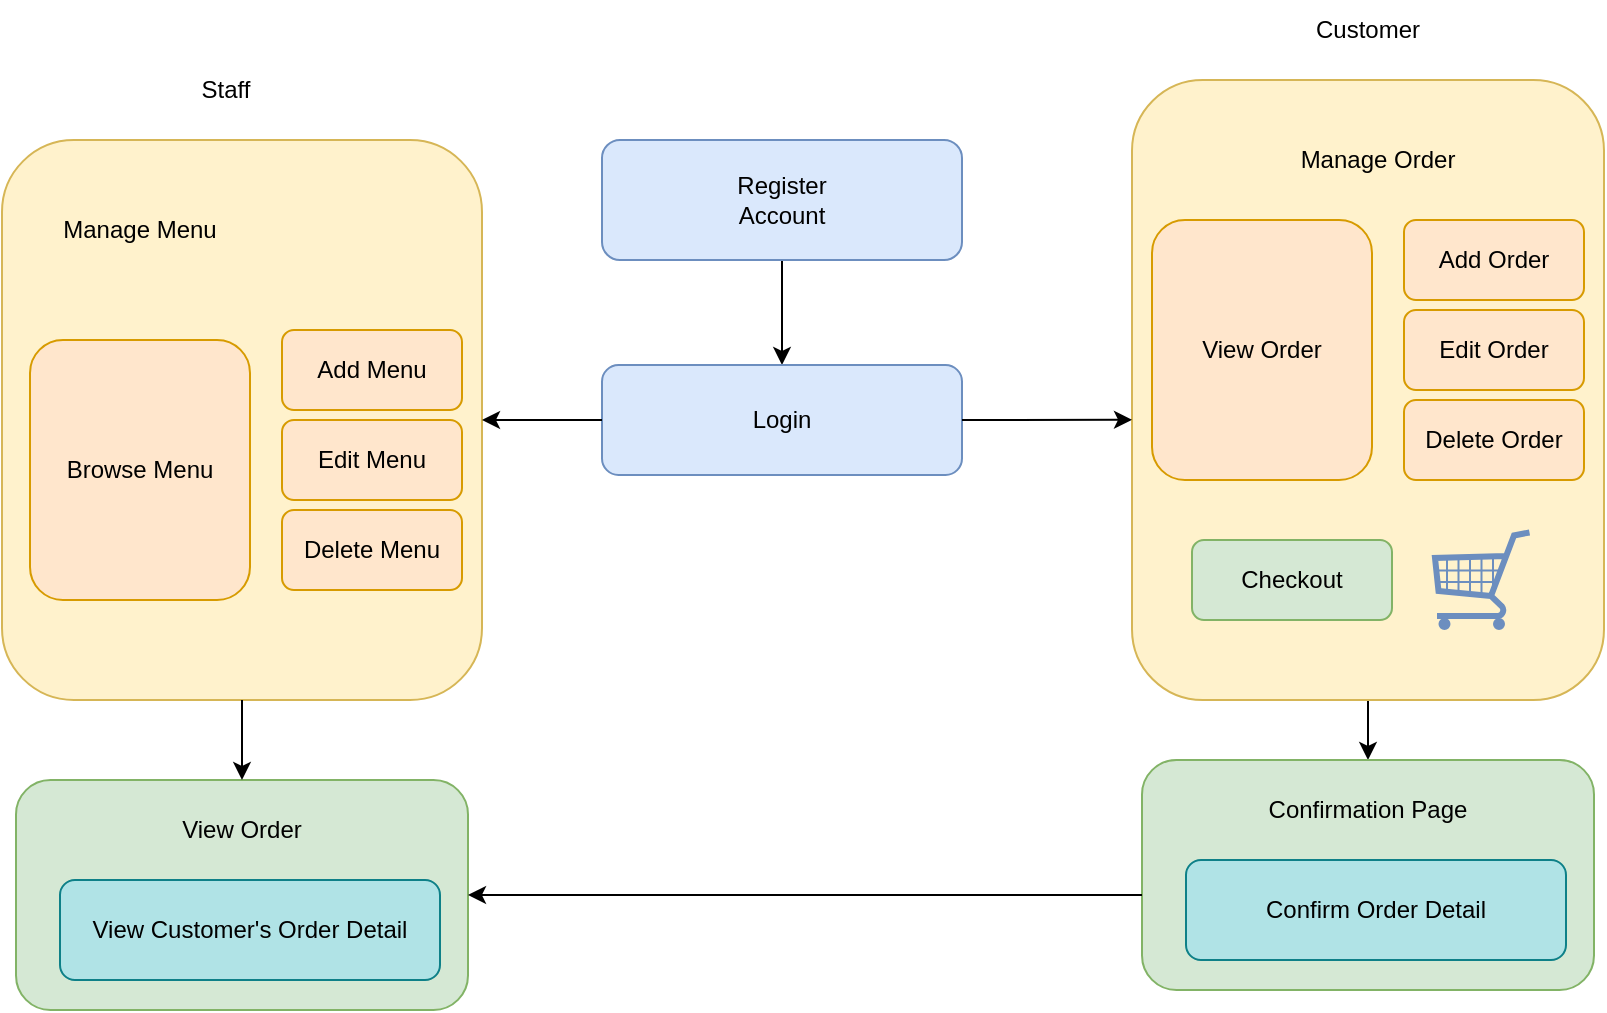 <mxfile version="23.0.1" type="github" pages="5">
  <diagram name="Business Process Flow" id="9b2K6bhYokCFbq7MZB10">
    <mxGraphModel dx="794" dy="412" grid="1" gridSize="10" guides="1" tooltips="1" connect="1" arrows="1" fold="1" page="1" pageScale="1" pageWidth="827" pageHeight="1169" math="0" shadow="0">
      <root>
        <mxCell id="0" />
        <mxCell id="1" parent="0" />
        <mxCell id="TpoTHDPWUXg7bx42a9GM-26" style="edgeStyle=orthogonalEdgeStyle;rounded=0;orthogonalLoop=1;jettySize=auto;html=1;entryX=0.5;entryY=0;entryDx=0;entryDy=0;" parent="1" source="TpoTHDPWUXg7bx42a9GM-3" target="TpoTHDPWUXg7bx42a9GM-1" edge="1">
          <mxGeometry relative="1" as="geometry" />
        </mxCell>
        <mxCell id="TpoTHDPWUXg7bx42a9GM-41" style="edgeStyle=orthogonalEdgeStyle;rounded=0;orthogonalLoop=1;jettySize=auto;html=1;entryX=0.5;entryY=0;entryDx=0;entryDy=0;" parent="1" source="TpoTHDPWUXg7bx42a9GM-8" target="TpoTHDPWUXg7bx42a9GM-37" edge="1">
          <mxGeometry relative="1" as="geometry" />
        </mxCell>
        <mxCell id="fL1AtT3dX7sdH-PA2wKm-1" value="" style="group" parent="1" vertex="1" connectable="0">
          <mxGeometry x="610" y="480" width="226" height="115" as="geometry" />
        </mxCell>
        <mxCell id="TpoTHDPWUXg7bx42a9GM-37" value="" style="rounded=1;whiteSpace=wrap;html=1;fillColor=#d5e8d4;strokeColor=#82b366;" parent="fL1AtT3dX7sdH-PA2wKm-1" vertex="1">
          <mxGeometry width="226" height="115" as="geometry" />
        </mxCell>
        <mxCell id="TpoTHDPWUXg7bx42a9GM-38" value="Confirmation Page" style="text;html=1;strokeColor=none;fillColor=none;align=center;verticalAlign=middle;whiteSpace=wrap;rounded=0;" parent="fL1AtT3dX7sdH-PA2wKm-1" vertex="1">
          <mxGeometry x="56" y="10" width="114" height="30" as="geometry" />
        </mxCell>
        <mxCell id="TpoTHDPWUXg7bx42a9GM-39" value="Confirm Order Detail" style="rounded=1;whiteSpace=wrap;html=1;fillColor=#b0e3e6;strokeColor=#0e8088;" parent="fL1AtT3dX7sdH-PA2wKm-1" vertex="1">
          <mxGeometry x="22" y="50" width="190" height="50" as="geometry" />
        </mxCell>
        <mxCell id="fL1AtT3dX7sdH-PA2wKm-2" value="" style="group" parent="1" vertex="1" connectable="0">
          <mxGeometry x="605" y="140" width="236" height="310" as="geometry" />
        </mxCell>
        <mxCell id="TpoTHDPWUXg7bx42a9GM-8" value="" style="rounded=1;whiteSpace=wrap;html=1;fillColor=#fff2cc;strokeColor=#d6b656;" parent="fL1AtT3dX7sdH-PA2wKm-2" vertex="1">
          <mxGeometry width="236" height="310" as="geometry" />
        </mxCell>
        <mxCell id="TpoTHDPWUXg7bx42a9GM-9" value="Manage Order" style="text;html=1;strokeColor=none;fillColor=none;align=center;verticalAlign=middle;whiteSpace=wrap;rounded=0;" parent="fL1AtT3dX7sdH-PA2wKm-2" vertex="1">
          <mxGeometry x="80" y="25" width="86" height="30" as="geometry" />
        </mxCell>
        <mxCell id="TpoTHDPWUXg7bx42a9GM-16" value="View Order" style="rounded=1;whiteSpace=wrap;html=1;fillColor=#ffe6cc;strokeColor=#d79b00;" parent="fL1AtT3dX7sdH-PA2wKm-2" vertex="1">
          <mxGeometry x="10" y="70" width="110" height="130" as="geometry" />
        </mxCell>
        <mxCell id="TpoTHDPWUXg7bx42a9GM-19" value="Add Order" style="rounded=1;whiteSpace=wrap;html=1;fillColor=#ffe6cc;strokeColor=#d79b00;" parent="fL1AtT3dX7sdH-PA2wKm-2" vertex="1">
          <mxGeometry x="136" y="70" width="90" height="40" as="geometry" />
        </mxCell>
        <mxCell id="TpoTHDPWUXg7bx42a9GM-20" value="Edit Order" style="rounded=1;whiteSpace=wrap;html=1;fillColor=#ffe6cc;strokeColor=#d79b00;" parent="fL1AtT3dX7sdH-PA2wKm-2" vertex="1">
          <mxGeometry x="136" y="115" width="90" height="40" as="geometry" />
        </mxCell>
        <mxCell id="TpoTHDPWUXg7bx42a9GM-22" value="Delete Order" style="rounded=1;whiteSpace=wrap;html=1;fillColor=#ffe6cc;strokeColor=#d79b00;" parent="fL1AtT3dX7sdH-PA2wKm-2" vertex="1">
          <mxGeometry x="136" y="160" width="90" height="40" as="geometry" />
        </mxCell>
        <mxCell id="TpoTHDPWUXg7bx42a9GM-23" value="Checkout" style="rounded=1;whiteSpace=wrap;html=1;fillColor=#d5e8d4;strokeColor=#82b366;" parent="fL1AtT3dX7sdH-PA2wKm-2" vertex="1">
          <mxGeometry x="30" y="230" width="100" height="40" as="geometry" />
        </mxCell>
        <mxCell id="TpoTHDPWUXg7bx42a9GM-31" value="" style="verticalLabelPosition=bottom;shadow=0;dashed=0;align=center;html=1;verticalAlign=top;strokeWidth=1;shape=mxgraph.mockup.misc.shoppingCart;strokeColor=#6c8ebf;fillColor=#dae8fc;" parent="fL1AtT3dX7sdH-PA2wKm-2" vertex="1">
          <mxGeometry x="150" y="225" width="50" height="50" as="geometry" />
        </mxCell>
        <mxCell id="TpoTHDPWUXg7bx42a9GM-32" style="edgeStyle=orthogonalEdgeStyle;rounded=0;orthogonalLoop=1;jettySize=auto;html=1;exitX=0.5;exitY=1;exitDx=0;exitDy=0;" parent="fL1AtT3dX7sdH-PA2wKm-2" source="TpoTHDPWUXg7bx42a9GM-8" target="TpoTHDPWUXg7bx42a9GM-8" edge="1">
          <mxGeometry relative="1" as="geometry" />
        </mxCell>
        <mxCell id="fL1AtT3dX7sdH-PA2wKm-3" value="" style="group" parent="1" vertex="1" connectable="0">
          <mxGeometry x="40" y="170" width="240" height="280" as="geometry" />
        </mxCell>
        <mxCell id="TpoTHDPWUXg7bx42a9GM-6" value="" style="rounded=1;whiteSpace=wrap;html=1;fillColor=#fff2cc;strokeColor=#d6b656;" parent="fL1AtT3dX7sdH-PA2wKm-3" vertex="1">
          <mxGeometry width="240" height="280" as="geometry" />
        </mxCell>
        <mxCell id="TpoTHDPWUXg7bx42a9GM-7" value="Manage Menu" style="text;html=1;strokeColor=none;fillColor=none;align=center;verticalAlign=middle;whiteSpace=wrap;rounded=0;" parent="fL1AtT3dX7sdH-PA2wKm-3" vertex="1">
          <mxGeometry x="27" y="30" width="84" height="30" as="geometry" />
        </mxCell>
        <mxCell id="TpoTHDPWUXg7bx42a9GM-11" value="Browse Menu" style="rounded=1;whiteSpace=wrap;html=1;fillColor=#ffe6cc;strokeColor=#d79b00;" parent="fL1AtT3dX7sdH-PA2wKm-3" vertex="1">
          <mxGeometry x="14" y="100" width="110" height="130" as="geometry" />
        </mxCell>
        <mxCell id="TpoTHDPWUXg7bx42a9GM-13" value="Add Menu" style="rounded=1;whiteSpace=wrap;html=1;fillColor=#ffe6cc;strokeColor=#d79b00;" parent="fL1AtT3dX7sdH-PA2wKm-3" vertex="1">
          <mxGeometry x="140" y="95" width="90" height="40" as="geometry" />
        </mxCell>
        <mxCell id="TpoTHDPWUXg7bx42a9GM-14" value="Edit Menu" style="rounded=1;whiteSpace=wrap;html=1;fillColor=#ffe6cc;strokeColor=#d79b00;" parent="fL1AtT3dX7sdH-PA2wKm-3" vertex="1">
          <mxGeometry x="140" y="140" width="90" height="40" as="geometry" />
        </mxCell>
        <mxCell id="TpoTHDPWUXg7bx42a9GM-15" value="Delete Menu" style="rounded=1;whiteSpace=wrap;html=1;fillColor=#ffe6cc;strokeColor=#d79b00;" parent="fL1AtT3dX7sdH-PA2wKm-3" vertex="1">
          <mxGeometry x="140" y="185" width="90" height="40" as="geometry" />
        </mxCell>
        <mxCell id="TpoTHDPWUXg7bx42a9GM-33" value="" style="shape=image;html=1;verticalAlign=top;verticalLabelPosition=bottom;labelBackgroundColor=#ffffff;imageAspect=0;aspect=fixed;image=https://cdn3.iconfinder.com/data/icons/christmas-and-new-year-free/64/Christmas_turkey-128.png;imageBackground=none;imageBorder=none;" parent="fL1AtT3dX7sdH-PA2wKm-3" vertex="1">
          <mxGeometry x="140" y="15" width="70" height="70" as="geometry" />
        </mxCell>
        <mxCell id="fL1AtT3dX7sdH-PA2wKm-4" value="" style="group" parent="1" vertex="1" connectable="0">
          <mxGeometry x="340" y="170" width="180" height="60" as="geometry" />
        </mxCell>
        <mxCell id="TpoTHDPWUXg7bx42a9GM-3" value="" style="rounded=1;whiteSpace=wrap;html=1;fillColor=#dae8fc;strokeColor=#6c8ebf;" parent="fL1AtT3dX7sdH-PA2wKm-4" vertex="1">
          <mxGeometry width="180" height="60" as="geometry" />
        </mxCell>
        <mxCell id="TpoTHDPWUXg7bx42a9GM-4" value="Register Account" style="text;html=1;strokeColor=none;fillColor=none;align=center;verticalAlign=middle;whiteSpace=wrap;rounded=0;" parent="fL1AtT3dX7sdH-PA2wKm-4" vertex="1">
          <mxGeometry x="60" y="15" width="60" height="30" as="geometry" />
        </mxCell>
        <mxCell id="fL1AtT3dX7sdH-PA2wKm-5" value="" style="group" parent="1" vertex="1" connectable="0">
          <mxGeometry x="340" y="282.5" width="180" height="55" as="geometry" />
        </mxCell>
        <mxCell id="TpoTHDPWUXg7bx42a9GM-1" value="" style="rounded=1;whiteSpace=wrap;html=1;fillColor=#dae8fc;strokeColor=#6c8ebf;" parent="fL1AtT3dX7sdH-PA2wKm-5" vertex="1">
          <mxGeometry width="180" height="55" as="geometry" />
        </mxCell>
        <mxCell id="TpoTHDPWUXg7bx42a9GM-2" value="Login" style="text;html=1;strokeColor=none;fillColor=none;align=center;verticalAlign=middle;whiteSpace=wrap;rounded=0;" parent="fL1AtT3dX7sdH-PA2wKm-5" vertex="1">
          <mxGeometry x="60" y="12.5" width="60" height="30" as="geometry" />
        </mxCell>
        <mxCell id="fL1AtT3dX7sdH-PA2wKm-17" value="" style="group" parent="1" vertex="1" connectable="0">
          <mxGeometry x="47" y="490" width="226" height="115" as="geometry" />
        </mxCell>
        <mxCell id="fL1AtT3dX7sdH-PA2wKm-18" value="" style="rounded=1;whiteSpace=wrap;html=1;fillColor=#d5e8d4;strokeColor=#82b366;" parent="fL1AtT3dX7sdH-PA2wKm-17" vertex="1">
          <mxGeometry width="226" height="115" as="geometry" />
        </mxCell>
        <mxCell id="fL1AtT3dX7sdH-PA2wKm-19" value="View Order" style="text;html=1;strokeColor=none;fillColor=none;align=center;verticalAlign=middle;whiteSpace=wrap;rounded=0;" parent="fL1AtT3dX7sdH-PA2wKm-17" vertex="1">
          <mxGeometry x="56" y="10" width="114" height="30" as="geometry" />
        </mxCell>
        <mxCell id="fL1AtT3dX7sdH-PA2wKm-20" value="View Customer&#39;s Order Detail" style="rounded=1;whiteSpace=wrap;html=1;fillColor=#b0e3e6;strokeColor=#0e8088;" parent="fL1AtT3dX7sdH-PA2wKm-17" vertex="1">
          <mxGeometry x="22" y="50" width="190" height="50" as="geometry" />
        </mxCell>
        <mxCell id="fL1AtT3dX7sdH-PA2wKm-21" style="edgeStyle=orthogonalEdgeStyle;rounded=0;orthogonalLoop=1;jettySize=auto;html=1;entryX=0.5;entryY=0;entryDx=0;entryDy=0;" parent="1" source="TpoTHDPWUXg7bx42a9GM-6" target="fL1AtT3dX7sdH-PA2wKm-18" edge="1">
          <mxGeometry relative="1" as="geometry" />
        </mxCell>
        <mxCell id="fL1AtT3dX7sdH-PA2wKm-22" style="edgeStyle=orthogonalEdgeStyle;rounded=0;orthogonalLoop=1;jettySize=auto;html=1;entryX=1;entryY=0.5;entryDx=0;entryDy=0;" parent="1" source="TpoTHDPWUXg7bx42a9GM-1" target="TpoTHDPWUXg7bx42a9GM-6" edge="1">
          <mxGeometry relative="1" as="geometry">
            <mxPoint x="300" y="310" as="targetPoint" />
          </mxGeometry>
        </mxCell>
        <mxCell id="fL1AtT3dX7sdH-PA2wKm-29" value="" style="rounded=0;orthogonalLoop=1;jettySize=auto;html=1;entryX=0;entryY=0.548;entryDx=0;entryDy=0;exitX=1;exitY=0.5;exitDx=0;exitDy=0;entryPerimeter=0;" parent="1" source="TpoTHDPWUXg7bx42a9GM-1" target="TpoTHDPWUXg7bx42a9GM-8" edge="1">
          <mxGeometry relative="1" as="geometry">
            <mxPoint x="480" y="382.5" as="sourcePoint" />
            <mxPoint x="590" y="310" as="targetPoint" />
          </mxGeometry>
        </mxCell>
        <mxCell id="fL1AtT3dX7sdH-PA2wKm-30" style="edgeStyle=orthogonalEdgeStyle;rounded=0;orthogonalLoop=1;jettySize=auto;html=1;entryX=1;entryY=0.5;entryDx=0;entryDy=0;" parent="1" source="TpoTHDPWUXg7bx42a9GM-37" target="fL1AtT3dX7sdH-PA2wKm-18" edge="1">
          <mxGeometry relative="1" as="geometry">
            <mxPoint x="320" y="542" as="targetPoint" />
            <Array as="points">
              <mxPoint x="442" y="548" />
            </Array>
          </mxGeometry>
        </mxCell>
        <mxCell id="CEAc91XlAbzpYUG309_w-1" value="Staff" style="text;html=1;strokeColor=none;fillColor=none;align=center;verticalAlign=middle;whiteSpace=wrap;rounded=0;" vertex="1" parent="1">
          <mxGeometry x="110" y="130" width="84" height="30" as="geometry" />
        </mxCell>
        <mxCell id="CEAc91XlAbzpYUG309_w-2" value="Customer" style="text;html=1;strokeColor=none;fillColor=none;align=center;verticalAlign=middle;whiteSpace=wrap;rounded=0;" vertex="1" parent="1">
          <mxGeometry x="681" y="100" width="84" height="30" as="geometry" />
        </mxCell>
      </root>
    </mxGraphModel>
  </diagram>
  <diagram id="RYFOSNZppERlXAr7cqZ3" name="ERD">
    <mxGraphModel dx="1114" dy="592" grid="1" gridSize="10" guides="1" tooltips="1" connect="1" arrows="1" fold="1" page="1" pageScale="1" pageWidth="827" pageHeight="1169" math="0" shadow="0">
      <root>
        <mxCell id="0" />
        <mxCell id="1" parent="0" />
        <mxCell id="F7w1AtfQ6yipIzWXKyyh-2" value="Menu" style="rounded=0;whiteSpace=wrap;html=1;fillColor=#b1ddf0;strokeColor=#10739e;" parent="1" vertex="1">
          <mxGeometry x="340" y="220" width="120" height="60" as="geometry" />
        </mxCell>
        <mxCell id="F7w1AtfQ6yipIzWXKyyh-6" style="edgeStyle=orthogonalEdgeStyle;rounded=0;orthogonalLoop=1;jettySize=auto;html=1;entryX=0;entryY=0.5;entryDx=0;entryDy=0;endArrow=ERmany;endFill=0;startArrow=ERone;startFill=0;exitX=1;exitY=0.5;exitDx=0;exitDy=0;" parent="1" source="F7w1AtfQ6yipIzWXKyyh-2" target="F7w1AtfQ6yipIzWXKyyh-4" edge="1">
          <mxGeometry relative="1" as="geometry">
            <mxPoint x="470" y="250" as="sourcePoint" />
          </mxGeometry>
        </mxCell>
        <mxCell id="YK4fMmR77CJr4Bf1rxLb-8" value="can have" style="edgeLabel;html=1;align=center;verticalAlign=middle;resizable=0;points=[];" parent="F7w1AtfQ6yipIzWXKyyh-6" vertex="1" connectable="0">
          <mxGeometry x="0.175" y="-3" relative="1" as="geometry">
            <mxPoint x="-13" y="-3" as="offset" />
          </mxGeometry>
        </mxCell>
        <mxCell id="YK4fMmR77CJr4Bf1rxLb-9" style="edgeStyle=orthogonalEdgeStyle;rounded=0;orthogonalLoop=1;jettySize=auto;html=1;endArrow=baseDash;endFill=0;startArrow=ERmany;startFill=0;" parent="1" source="F7w1AtfQ6yipIzWXKyyh-4" target="F7w1AtfQ6yipIzWXKyyh-8" edge="1">
          <mxGeometry relative="1" as="geometry" />
        </mxCell>
        <mxCell id="YK4fMmR77CJr4Bf1rxLb-10" value="can add&amp;nbsp;" style="edgeLabel;html=1;align=center;verticalAlign=middle;resizable=0;points=[];" parent="YK4fMmR77CJr4Bf1rxLb-9" vertex="1" connectable="0">
          <mxGeometry x="-0.095" relative="1" as="geometry">
            <mxPoint as="offset" />
          </mxGeometry>
        </mxCell>
        <mxCell id="F7w1AtfQ6yipIzWXKyyh-4" value="Item" style="rounded=0;whiteSpace=wrap;html=1;fillColor=#b1ddf0;strokeColor=#10739e;" parent="1" vertex="1">
          <mxGeometry x="560" y="220" width="120" height="60" as="geometry" />
        </mxCell>
        <mxCell id="F7w1AtfQ6yipIzWXKyyh-8" value="Staff" style="rounded=0;whiteSpace=wrap;html=1;fillColor=#fad7ac;strokeColor=#b46504;" parent="1" vertex="1">
          <mxGeometry x="560" y="330" width="120" height="60" as="geometry" />
        </mxCell>
        <mxCell id="YK4fMmR77CJr4Bf1rxLb-1" value="Customer" style="rounded=0;whiteSpace=wrap;html=1;fillColor=#fad7ac;strokeColor=#b46504;" parent="1" vertex="1">
          <mxGeometry x="350" y="110" width="120" height="60" as="geometry" />
        </mxCell>
        <mxCell id="YK4fMmR77CJr4Bf1rxLb-3" style="edgeStyle=orthogonalEdgeStyle;rounded=0;orthogonalLoop=1;jettySize=auto;html=1;entryX=0.5;entryY=0;entryDx=0;entryDy=0;endArrow=ERoneToMany;endFill=0;startArrow=ERoneToMany;startFill=0;" parent="1" target="F7w1AtfQ6yipIzWXKyyh-4" edge="1">
          <mxGeometry relative="1" as="geometry">
            <mxPoint x="620" y="130" as="sourcePoint" />
          </mxGeometry>
        </mxCell>
        <mxCell id="YK4fMmR77CJr4Bf1rxLb-5" value="" style="rounded=0;orthogonalLoop=1;jettySize=auto;html=1;endArrow=ERone;endFill=0;startArrow=ERoneToMany;startFill=0;" parent="1" source="YK4fMmR77CJr4Bf1rxLb-2" target="YK4fMmR77CJr4Bf1rxLb-1" edge="1">
          <mxGeometry relative="1" as="geometry" />
        </mxCell>
        <mxCell id="YK4fMmR77CJr4Bf1rxLb-11" value="can add" style="edgeLabel;html=1;align=center;verticalAlign=middle;resizable=0;points=[];" parent="YK4fMmR77CJr4Bf1rxLb-5" vertex="1" connectable="0">
          <mxGeometry x="0.2" y="-3" relative="1" as="geometry">
            <mxPoint x="6" y="3" as="offset" />
          </mxGeometry>
        </mxCell>
        <mxCell id="YK4fMmR77CJr4Bf1rxLb-2" value="Order" style="rounded=0;whiteSpace=wrap;html=1;fillColor=#b1ddf0;strokeColor=#10739e;" parent="1" vertex="1">
          <mxGeometry x="560" y="110" width="120" height="60" as="geometry" />
        </mxCell>
      </root>
    </mxGraphModel>
  </diagram>
  <diagram id="KHQFccFQ0CaV0wytK-k4" name="class diagram">
    <mxGraphModel dx="1714" dy="911" grid="1" gridSize="10" guides="1" tooltips="1" connect="1" arrows="1" fold="1" page="1" pageScale="1" pageWidth="827" pageHeight="1169" math="0" shadow="0">
      <root>
        <mxCell id="0" />
        <mxCell id="1" parent="0" />
        <mxCell id="CWQRr6nMp0cNmfUZp2PF-5" value="Customer" style="swimlane;fontStyle=1;align=center;verticalAlign=top;childLayout=stackLayout;horizontal=1;startSize=26;horizontalStack=0;resizeParent=1;resizeParentMax=0;resizeLast=0;collapsible=1;marginBottom=0;whiteSpace=wrap;html=1;" vertex="1" parent="1">
          <mxGeometry x="700" y="60" width="240" height="214" as="geometry" />
        </mxCell>
        <mxCell id="CWQRr6nMp0cNmfUZp2PF-31" value="- username: String" style="text;strokeColor=none;fillColor=none;align=left;verticalAlign=top;spacingLeft=4;spacingRight=4;overflow=hidden;rotatable=0;points=[[0,0.5],[1,0.5]];portConstraint=eastwest;whiteSpace=wrap;html=1;" vertex="1" parent="CWQRr6nMp0cNmfUZp2PF-5">
          <mxGeometry y="26" width="240" height="26" as="geometry" />
        </mxCell>
        <mxCell id="CWQRr6nMp0cNmfUZp2PF-6" value="- password: String" style="text;strokeColor=none;fillColor=none;align=left;verticalAlign=top;spacingLeft=4;spacingRight=4;overflow=hidden;rotatable=0;points=[[0,0.5],[1,0.5]];portConstraint=eastwest;whiteSpace=wrap;html=1;" vertex="1" parent="CWQRr6nMp0cNmfUZp2PF-5">
          <mxGeometry y="52" width="240" height="26" as="geometry" />
        </mxCell>
        <mxCell id="CWQRr6nMp0cNmfUZp2PF-7" value="" style="line;strokeWidth=1;fillColor=none;align=left;verticalAlign=middle;spacingTop=-1;spacingLeft=3;spacingRight=3;rotatable=0;labelPosition=right;points=[];portConstraint=eastwest;strokeColor=inherit;" vertex="1" parent="CWQRr6nMp0cNmfUZp2PF-5">
          <mxGeometry y="78" width="240" height="8" as="geometry" />
        </mxCell>
        <mxCell id="CWQRr6nMp0cNmfUZp2PF-8" value="+ getUsername(): String" style="text;strokeColor=none;fillColor=none;align=left;verticalAlign=top;spacingLeft=4;spacingRight=4;overflow=hidden;rotatable=0;points=[[0,0.5],[1,0.5]];portConstraint=eastwest;whiteSpace=wrap;html=1;" vertex="1" parent="CWQRr6nMp0cNmfUZp2PF-5">
          <mxGeometry y="86" width="240" height="26" as="geometry" />
        </mxCell>
        <mxCell id="CWQRr6nMp0cNmfUZp2PF-11" value="&amp;nbsp;+setUsername(String username): void" style="text;strokeColor=none;fillColor=none;align=left;verticalAlign=top;spacingLeft=4;spacingRight=4;overflow=hidden;rotatable=0;points=[[0,0.5],[1,0.5]];portConstraint=eastwest;whiteSpace=wrap;html=1;" vertex="1" parent="CWQRr6nMp0cNmfUZp2PF-5">
          <mxGeometry y="112" width="240" height="38" as="geometry" />
        </mxCell>
        <mxCell id="CWQRr6nMp0cNmfUZp2PF-12" value="+ getPassword(): String" style="text;strokeColor=none;fillColor=none;align=left;verticalAlign=top;spacingLeft=4;spacingRight=4;overflow=hidden;rotatable=0;points=[[0,0.5],[1,0.5]];portConstraint=eastwest;whiteSpace=wrap;html=1;" vertex="1" parent="CWQRr6nMp0cNmfUZp2PF-5">
          <mxGeometry y="150" width="240" height="26" as="geometry" />
        </mxCell>
        <mxCell id="CWQRr6nMp0cNmfUZp2PF-13" value="+setPassword(String password): void" style="text;strokeColor=none;fillColor=none;align=left;verticalAlign=top;spacingLeft=4;spacingRight=4;overflow=hidden;rotatable=0;points=[[0,0.5],[1,0.5]];portConstraint=eastwest;whiteSpace=wrap;html=1;" vertex="1" parent="CWQRr6nMp0cNmfUZp2PF-5">
          <mxGeometry y="176" width="240" height="38" as="geometry" />
        </mxCell>
        <mxCell id="CWQRr6nMp0cNmfUZp2PF-43" value="Item" style="swimlane;fontStyle=1;align=center;verticalAlign=top;childLayout=stackLayout;horizontal=1;startSize=26;horizontalStack=0;resizeParent=1;resizeParentMax=0;resizeLast=0;collapsible=1;marginBottom=0;whiteSpace=wrap;html=1;" vertex="1" parent="1">
          <mxGeometry x="100" y="152" width="250" height="478" as="geometry" />
        </mxCell>
        <mxCell id="CWQRr6nMp0cNmfUZp2PF-44" value=" - item_id: int " style="text;strokeColor=none;fillColor=none;align=left;verticalAlign=top;spacingLeft=4;spacingRight=4;overflow=hidden;rotatable=0;points=[[0,0.5],[1,0.5]];portConstraint=eastwest;whiteSpace=wrap;html=1;" vertex="1" parent="CWQRr6nMp0cNmfUZp2PF-43">
          <mxGeometry y="26" width="250" height="26" as="geometry" />
        </mxCell>
        <mxCell id="CWQRr6nMp0cNmfUZp2PF-47" value="- item_name: String" style="text;strokeColor=none;fillColor=none;align=left;verticalAlign=top;spacingLeft=4;spacingRight=4;overflow=hidden;rotatable=0;points=[[0,0.5],[1,0.5]];portConstraint=eastwest;whiteSpace=wrap;html=1;" vertex="1" parent="CWQRr6nMp0cNmfUZp2PF-43">
          <mxGeometry y="52" width="250" height="26" as="geometry" />
        </mxCell>
        <mxCell id="CWQRr6nMp0cNmfUZp2PF-48" value="- price: double" style="text;strokeColor=none;fillColor=none;align=left;verticalAlign=top;spacingLeft=4;spacingRight=4;overflow=hidden;rotatable=0;points=[[0,0.5],[1,0.5]];portConstraint=eastwest;whiteSpace=wrap;html=1;" vertex="1" parent="CWQRr6nMp0cNmfUZp2PF-43">
          <mxGeometry y="78" width="250" height="26" as="geometry" />
        </mxCell>
        <mxCell id="CWQRr6nMp0cNmfUZp2PF-49" value="- category: String" style="text;strokeColor=none;fillColor=none;align=left;verticalAlign=top;spacingLeft=4;spacingRight=4;overflow=hidden;rotatable=0;points=[[0,0.5],[1,0.5]];portConstraint=eastwest;whiteSpace=wrap;html=1;" vertex="1" parent="CWQRr6nMp0cNmfUZp2PF-43">
          <mxGeometry y="104" width="250" height="36" as="geometry" />
        </mxCell>
        <mxCell id="CWQRr6nMp0cNmfUZp2PF-45" value="" style="line;strokeWidth=1;fillColor=none;align=left;verticalAlign=middle;spacingTop=-1;spacingLeft=3;spacingRight=3;rotatable=0;labelPosition=right;points=[];portConstraint=eastwest;strokeColor=inherit;" vertex="1" parent="CWQRr6nMp0cNmfUZp2PF-43">
          <mxGeometry y="140" width="250" height="8" as="geometry" />
        </mxCell>
        <mxCell id="CWQRr6nMp0cNmfUZp2PF-46" value="+Item()&amp;nbsp;" style="text;strokeColor=none;fillColor=none;align=left;verticalAlign=top;spacingLeft=4;spacingRight=4;overflow=hidden;rotatable=0;points=[[0,0.5],[1,0.5]];portConstraint=eastwest;whiteSpace=wrap;html=1;" vertex="1" parent="CWQRr6nMp0cNmfUZp2PF-43">
          <mxGeometry y="148" width="250" height="26" as="geometry" />
        </mxCell>
        <mxCell id="CWQRr6nMp0cNmfUZp2PF-51" value="+ Item(item_id: int, item_name: String, price: double, category: String)" style="text;strokeColor=none;fillColor=none;align=left;verticalAlign=top;spacingLeft=4;spacingRight=4;overflow=hidden;rotatable=0;points=[[0,0.5],[1,0.5]];portConstraint=eastwest;whiteSpace=wrap;html=1;" vertex="1" parent="CWQRr6nMp0cNmfUZp2PF-43">
          <mxGeometry y="174" width="250" height="36" as="geometry" />
        </mxCell>
        <mxCell id="CWQRr6nMp0cNmfUZp2PF-52" value="+ Item(item_name: String, price: double, category: String)" style="text;strokeColor=none;fillColor=none;align=left;verticalAlign=top;spacingLeft=4;spacingRight=4;overflow=hidden;rotatable=0;points=[[0,0.5],[1,0.5]];portConstraint=eastwest;whiteSpace=wrap;html=1;" vertex="1" parent="CWQRr6nMp0cNmfUZp2PF-43">
          <mxGeometry y="210" width="250" height="44" as="geometry" />
        </mxCell>
        <mxCell id="CWQRr6nMp0cNmfUZp2PF-54" value="+ getItem_id(): int" style="text;strokeColor=none;fillColor=none;align=left;verticalAlign=top;spacingLeft=4;spacingRight=4;overflow=hidden;rotatable=0;points=[[0,0.5],[1,0.5]];portConstraint=eastwest;whiteSpace=wrap;html=1;" vertex="1" parent="CWQRr6nMp0cNmfUZp2PF-43">
          <mxGeometry y="254" width="250" height="26" as="geometry" />
        </mxCell>
        <mxCell id="CWQRr6nMp0cNmfUZp2PF-55" value="+ setItem_id(item_id: int): void" style="text;strokeColor=none;fillColor=none;align=left;verticalAlign=top;spacingLeft=4;spacingRight=4;overflow=hidden;rotatable=0;points=[[0,0.5],[1,0.5]];portConstraint=eastwest;whiteSpace=wrap;html=1;" vertex="1" parent="CWQRr6nMp0cNmfUZp2PF-43">
          <mxGeometry y="280" width="250" height="26" as="geometry" />
        </mxCell>
        <mxCell id="CWQRr6nMp0cNmfUZp2PF-56" value="+ getItem_name(): String" style="text;strokeColor=none;fillColor=none;align=left;verticalAlign=top;spacingLeft=4;spacingRight=4;overflow=hidden;rotatable=0;points=[[0,0.5],[1,0.5]];portConstraint=eastwest;whiteSpace=wrap;html=1;" vertex="1" parent="CWQRr6nMp0cNmfUZp2PF-43">
          <mxGeometry y="306" width="250" height="26" as="geometry" />
        </mxCell>
        <mxCell id="CWQRr6nMp0cNmfUZp2PF-57" value="+ setItem_name(item_name: String): void" style="text;strokeColor=none;fillColor=none;align=left;verticalAlign=top;spacingLeft=4;spacingRight=4;overflow=hidden;rotatable=0;points=[[0,0.5],[1,0.5]];portConstraint=eastwest;whiteSpace=wrap;html=1;" vertex="1" parent="CWQRr6nMp0cNmfUZp2PF-43">
          <mxGeometry y="332" width="250" height="26" as="geometry" />
        </mxCell>
        <mxCell id="CWQRr6nMp0cNmfUZp2PF-58" value="+ getPrice(): double" style="text;strokeColor=none;fillColor=none;align=left;verticalAlign=top;spacingLeft=4;spacingRight=4;overflow=hidden;rotatable=0;points=[[0,0.5],[1,0.5]];portConstraint=eastwest;whiteSpace=wrap;html=1;" vertex="1" parent="CWQRr6nMp0cNmfUZp2PF-43">
          <mxGeometry y="358" width="250" height="26" as="geometry" />
        </mxCell>
        <mxCell id="CWQRr6nMp0cNmfUZp2PF-59" value="+ setPrice(price: double): void" style="text;strokeColor=none;fillColor=none;align=left;verticalAlign=top;spacingLeft=4;spacingRight=4;overflow=hidden;rotatable=0;points=[[0,0.5],[1,0.5]];portConstraint=eastwest;whiteSpace=wrap;html=1;" vertex="1" parent="CWQRr6nMp0cNmfUZp2PF-43">
          <mxGeometry y="384" width="250" height="26" as="geometry" />
        </mxCell>
        <mxCell id="CWQRr6nMp0cNmfUZp2PF-60" value="+ getCategory(): String" style="text;strokeColor=none;fillColor=none;align=left;verticalAlign=top;spacingLeft=4;spacingRight=4;overflow=hidden;rotatable=0;points=[[0,0.5],[1,0.5]];portConstraint=eastwest;whiteSpace=wrap;html=1;" vertex="1" parent="CWQRr6nMp0cNmfUZp2PF-43">
          <mxGeometry y="410" width="250" height="34" as="geometry" />
        </mxCell>
        <mxCell id="CWQRr6nMp0cNmfUZp2PF-61" value="+ setCategory(category: String): void" style="text;strokeColor=none;fillColor=none;align=left;verticalAlign=top;spacingLeft=4;spacingRight=4;overflow=hidden;rotatable=0;points=[[0,0.5],[1,0.5]];portConstraint=eastwest;whiteSpace=wrap;html=1;" vertex="1" parent="CWQRr6nMp0cNmfUZp2PF-43">
          <mxGeometry y="444" width="250" height="34" as="geometry" />
        </mxCell>
        <mxCell id="CWQRr6nMp0cNmfUZp2PF-71" value="Order" style="swimlane;fontStyle=1;align=center;verticalAlign=top;childLayout=stackLayout;horizontal=1;startSize=26;horizontalStack=0;resizeParent=1;resizeParentMax=0;resizeLast=0;collapsible=1;marginBottom=0;whiteSpace=wrap;html=1;" vertex="1" parent="1">
          <mxGeometry x="1000" y="140" width="230" height="548" as="geometry" />
        </mxCell>
        <mxCell id="CWQRr6nMp0cNmfUZp2PF-72" value="- order_id: int" style="text;strokeColor=none;fillColor=none;align=left;verticalAlign=top;spacingLeft=4;spacingRight=4;overflow=hidden;rotatable=0;points=[[0,0.5],[1,0.5]];portConstraint=eastwest;whiteSpace=wrap;html=1;" vertex="1" parent="CWQRr6nMp0cNmfUZp2PF-71">
          <mxGeometry y="26" width="230" height="26" as="geometry" />
        </mxCell>
        <mxCell id="CWQRr6nMp0cNmfUZp2PF-75" value="- cust_id: int " style="text;strokeColor=none;fillColor=none;align=left;verticalAlign=top;spacingLeft=4;spacingRight=4;overflow=hidden;rotatable=0;points=[[0,0.5],[1,0.5]];portConstraint=eastwest;whiteSpace=wrap;html=1;" vertex="1" parent="CWQRr6nMp0cNmfUZp2PF-71">
          <mxGeometry y="52" width="230" height="26" as="geometry" />
        </mxCell>
        <mxCell id="CWQRr6nMp0cNmfUZp2PF-76" value="- item_id: int" style="text;strokeColor=none;fillColor=none;align=left;verticalAlign=top;spacingLeft=4;spacingRight=4;overflow=hidden;rotatable=0;points=[[0,0.5],[1,0.5]];portConstraint=eastwest;whiteSpace=wrap;html=1;" vertex="1" parent="CWQRr6nMp0cNmfUZp2PF-71">
          <mxGeometry y="78" width="230" height="26" as="geometry" />
        </mxCell>
        <mxCell id="CWQRr6nMp0cNmfUZp2PF-77" value="- qty: int " style="text;strokeColor=none;fillColor=none;align=left;verticalAlign=top;spacingLeft=4;spacingRight=4;overflow=hidden;rotatable=0;points=[[0,0.5],[1,0.5]];portConstraint=eastwest;whiteSpace=wrap;html=1;" vertex="1" parent="CWQRr6nMp0cNmfUZp2PF-71">
          <mxGeometry y="104" width="230" height="26" as="geometry" />
        </mxCell>
        <mxCell id="CWQRr6nMp0cNmfUZp2PF-79" value="- amount: int " style="text;strokeColor=none;fillColor=none;align=left;verticalAlign=top;spacingLeft=4;spacingRight=4;overflow=hidden;rotatable=0;points=[[0,0.5],[1,0.5]];portConstraint=eastwest;whiteSpace=wrap;html=1;" vertex="1" parent="CWQRr6nMp0cNmfUZp2PF-71">
          <mxGeometry y="130" width="230" height="26" as="geometry" />
        </mxCell>
        <mxCell id="CWQRr6nMp0cNmfUZp2PF-73" value="" style="line;strokeWidth=1;fillColor=none;align=left;verticalAlign=middle;spacingTop=-1;spacingLeft=3;spacingRight=3;rotatable=0;labelPosition=right;points=[];portConstraint=eastwest;strokeColor=inherit;" vertex="1" parent="CWQRr6nMp0cNmfUZp2PF-71">
          <mxGeometry y="156" width="230" height="8" as="geometry" />
        </mxCell>
        <mxCell id="CWQRr6nMp0cNmfUZp2PF-80" value="+Orders()" style="text;strokeColor=none;fillColor=none;align=left;verticalAlign=top;spacingLeft=4;spacingRight=4;overflow=hidden;rotatable=0;points=[[0,0.5],[1,0.5]];portConstraint=eastwest;whiteSpace=wrap;html=1;" vertex="1" parent="CWQRr6nMp0cNmfUZp2PF-71">
          <mxGeometry y="164" width="230" height="26" as="geometry" />
        </mxCell>
        <mxCell id="CWQRr6nMp0cNmfUZp2PF-81" value="+ Order(order_id: int, cust_id: int, item_id: int, qty: int, amount: int)" style="text;strokeColor=none;fillColor=none;align=left;verticalAlign=top;spacingLeft=4;spacingRight=4;overflow=hidden;rotatable=0;points=[[0,0.5],[1,0.5]];portConstraint=eastwest;whiteSpace=wrap;html=1;" vertex="1" parent="CWQRr6nMp0cNmfUZp2PF-71">
          <mxGeometry y="190" width="230" height="40" as="geometry" />
        </mxCell>
        <mxCell id="CWQRr6nMp0cNmfUZp2PF-82" value="+ Order(cust_id: int, item_id: int, qty: int, amount: int)" style="text;strokeColor=none;fillColor=none;align=left;verticalAlign=top;spacingLeft=4;spacingRight=4;overflow=hidden;rotatable=0;points=[[0,0.5],[1,0.5]];portConstraint=eastwest;whiteSpace=wrap;html=1;" vertex="1" parent="CWQRr6nMp0cNmfUZp2PF-71">
          <mxGeometry y="230" width="230" height="38" as="geometry" />
        </mxCell>
        <mxCell id="CWQRr6nMp0cNmfUZp2PF-83" value="+ getOrder_id(): int" style="text;strokeColor=none;fillColor=none;align=left;verticalAlign=top;spacingLeft=4;spacingRight=4;overflow=hidden;rotatable=0;points=[[0,0.5],[1,0.5]];portConstraint=eastwest;whiteSpace=wrap;html=1;" vertex="1" parent="CWQRr6nMp0cNmfUZp2PF-71">
          <mxGeometry y="268" width="230" height="26" as="geometry" />
        </mxCell>
        <mxCell id="CWQRr6nMp0cNmfUZp2PF-84" value="+ setOrder_id(order_id: int): void" style="text;strokeColor=none;fillColor=none;align=left;verticalAlign=top;spacingLeft=4;spacingRight=4;overflow=hidden;rotatable=0;points=[[0,0.5],[1,0.5]];portConstraint=eastwest;whiteSpace=wrap;html=1;" vertex="1" parent="CWQRr6nMp0cNmfUZp2PF-71">
          <mxGeometry y="294" width="230" height="34" as="geometry" />
        </mxCell>
        <mxCell id="CWQRr6nMp0cNmfUZp2PF-85" value="+ getCust_id(): int" style="text;strokeColor=none;fillColor=none;align=left;verticalAlign=top;spacingLeft=4;spacingRight=4;overflow=hidden;rotatable=0;points=[[0,0.5],[1,0.5]];portConstraint=eastwest;whiteSpace=wrap;html=1;" vertex="1" parent="CWQRr6nMp0cNmfUZp2PF-71">
          <mxGeometry y="328" width="230" height="26" as="geometry" />
        </mxCell>
        <mxCell id="CWQRr6nMp0cNmfUZp2PF-86" value="+ setCust_id(cust_id: int): void" style="text;strokeColor=none;fillColor=none;align=left;verticalAlign=top;spacingLeft=4;spacingRight=4;overflow=hidden;rotatable=0;points=[[0,0.5],[1,0.5]];portConstraint=eastwest;whiteSpace=wrap;html=1;" vertex="1" parent="CWQRr6nMp0cNmfUZp2PF-71">
          <mxGeometry y="354" width="230" height="26" as="geometry" />
        </mxCell>
        <mxCell id="CWQRr6nMp0cNmfUZp2PF-87" value="+ getItem_id(): int" style="text;strokeColor=none;fillColor=none;align=left;verticalAlign=top;spacingLeft=4;spacingRight=4;overflow=hidden;rotatable=0;points=[[0,0.5],[1,0.5]];portConstraint=eastwest;whiteSpace=wrap;html=1;" vertex="1" parent="CWQRr6nMp0cNmfUZp2PF-71">
          <mxGeometry y="380" width="230" height="26" as="geometry" />
        </mxCell>
        <mxCell id="CWQRr6nMp0cNmfUZp2PF-104" value="+ setItem_id(item_id: int): void" style="text;strokeColor=none;fillColor=none;align=left;verticalAlign=top;spacingLeft=4;spacingRight=4;overflow=hidden;rotatable=0;points=[[0,0.5],[1,0.5]];portConstraint=eastwest;whiteSpace=wrap;html=1;" vertex="1" parent="CWQRr6nMp0cNmfUZp2PF-71">
          <mxGeometry y="406" width="230" height="32" as="geometry" />
        </mxCell>
        <mxCell id="CWQRr6nMp0cNmfUZp2PF-105" value=" + getQty(): int" style="text;strokeColor=none;fillColor=none;align=left;verticalAlign=top;spacingLeft=4;spacingRight=4;overflow=hidden;rotatable=0;points=[[0,0.5],[1,0.5]];portConstraint=eastwest;whiteSpace=wrap;html=1;" vertex="1" parent="CWQRr6nMp0cNmfUZp2PF-71">
          <mxGeometry y="438" width="230" height="26" as="geometry" />
        </mxCell>
        <mxCell id="CWQRr6nMp0cNmfUZp2PF-106" value="+ setQty(qty: int): void" style="text;strokeColor=none;fillColor=none;align=left;verticalAlign=top;spacingLeft=4;spacingRight=4;overflow=hidden;rotatable=0;points=[[0,0.5],[1,0.5]];portConstraint=eastwest;whiteSpace=wrap;html=1;" vertex="1" parent="CWQRr6nMp0cNmfUZp2PF-71">
          <mxGeometry y="464" width="230" height="26" as="geometry" />
        </mxCell>
        <mxCell id="CWQRr6nMp0cNmfUZp2PF-107" value="+ getAmount(): int" style="text;strokeColor=none;fillColor=none;align=left;verticalAlign=top;spacingLeft=4;spacingRight=4;overflow=hidden;rotatable=0;points=[[0,0.5],[1,0.5]];portConstraint=eastwest;whiteSpace=wrap;html=1;" vertex="1" parent="CWQRr6nMp0cNmfUZp2PF-71">
          <mxGeometry y="490" width="230" height="26" as="geometry" />
        </mxCell>
        <mxCell id="CWQRr6nMp0cNmfUZp2PF-108" value=" + setAmount(amount: int): void" style="text;strokeColor=none;fillColor=none;align=left;verticalAlign=top;spacingLeft=4;spacingRight=4;overflow=hidden;rotatable=0;points=[[0,0.5],[1,0.5]];portConstraint=eastwest;whiteSpace=wrap;html=1;" vertex="1" parent="CWQRr6nMp0cNmfUZp2PF-71">
          <mxGeometry y="516" width="230" height="32" as="geometry" />
        </mxCell>
        <mxCell id="ZgdkSsAhjF4K56PzjGA2-2" value="Delete_Item" style="swimlane;fontStyle=1;align=center;verticalAlign=top;childLayout=stackLayout;horizontal=1;startSize=26;horizontalStack=0;resizeParent=1;resizeParentMax=0;resizeLast=0;collapsible=1;marginBottom=0;whiteSpace=wrap;html=1;" vertex="1" parent="1">
          <mxGeometry x="400" y="170" width="190" height="90" as="geometry" />
        </mxCell>
        <mxCell id="ZgdkSsAhjF4K56PzjGA2-3" value="&amp;nbsp; &amp;nbsp; &amp;nbsp;" style="text;strokeColor=none;fillColor=none;align=left;verticalAlign=top;spacingLeft=4;spacingRight=4;overflow=hidden;rotatable=0;points=[[0,0.5],[1,0.5]];portConstraint=eastwest;whiteSpace=wrap;html=1;" vertex="1" parent="ZgdkSsAhjF4K56PzjGA2-2">
          <mxGeometry y="26" width="190" height="26" as="geometry" />
        </mxCell>
        <mxCell id="ZgdkSsAhjF4K56PzjGA2-4" value="" style="line;strokeWidth=1;fillColor=none;align=left;verticalAlign=middle;spacingTop=-1;spacingLeft=3;spacingRight=3;rotatable=0;labelPosition=right;points=[];portConstraint=eastwest;strokeColor=inherit;" vertex="1" parent="ZgdkSsAhjF4K56PzjGA2-2">
          <mxGeometry y="52" width="190" height="8" as="geometry" />
        </mxCell>
        <mxCell id="ZgdkSsAhjF4K56PzjGA2-6" value="- delete_item(item_id: int): void" style="text;strokeColor=none;fillColor=none;align=left;verticalAlign=top;spacingLeft=4;spacingRight=4;overflow=hidden;rotatable=0;points=[[0,0.5],[1,0.5]];portConstraint=eastwest;whiteSpace=wrap;html=1;" vertex="1" parent="ZgdkSsAhjF4K56PzjGA2-2">
          <mxGeometry y="60" width="190" height="30" as="geometry" />
        </mxCell>
        <mxCell id="ZgdkSsAhjF4K56PzjGA2-7" value="Read_Item" style="swimlane;fontStyle=1;align=center;verticalAlign=top;childLayout=stackLayout;horizontal=1;startSize=26;horizontalStack=0;resizeParent=1;resizeParentMax=0;resizeLast=0;collapsible=1;marginBottom=0;whiteSpace=wrap;html=1;" vertex="1" parent="1">
          <mxGeometry x="415" y="290" width="160" height="90" as="geometry" />
        </mxCell>
        <mxCell id="ZgdkSsAhjF4K56PzjGA2-8" value="&amp;nbsp; &amp;nbsp; &amp;nbsp;" style="text;strokeColor=none;fillColor=none;align=left;verticalAlign=top;spacingLeft=4;spacingRight=4;overflow=hidden;rotatable=0;points=[[0,0.5],[1,0.5]];portConstraint=eastwest;whiteSpace=wrap;html=1;" vertex="1" parent="ZgdkSsAhjF4K56PzjGA2-7">
          <mxGeometry y="26" width="160" height="26" as="geometry" />
        </mxCell>
        <mxCell id="ZgdkSsAhjF4K56PzjGA2-9" value="" style="line;strokeWidth=1;fillColor=none;align=left;verticalAlign=middle;spacingTop=-1;spacingLeft=3;spacingRight=3;rotatable=0;labelPosition=right;points=[];portConstraint=eastwest;strokeColor=inherit;" vertex="1" parent="ZgdkSsAhjF4K56PzjGA2-7">
          <mxGeometry y="52" width="160" height="8" as="geometry" />
        </mxCell>
        <mxCell id="ZgdkSsAhjF4K56PzjGA2-11" value="- get_items(): List&amp;lt;Item&amp;gt;" style="text;strokeColor=none;fillColor=none;align=left;verticalAlign=top;spacingLeft=4;spacingRight=4;overflow=hidden;rotatable=0;points=[[0,0.5],[1,0.5]];portConstraint=eastwest;whiteSpace=wrap;html=1;" vertex="1" parent="ZgdkSsAhjF4K56PzjGA2-7">
          <mxGeometry y="60" width="160" height="30" as="geometry" />
        </mxCell>
        <mxCell id="ZgdkSsAhjF4K56PzjGA2-12" value="StoreData" style="swimlane;fontStyle=1;align=center;verticalAlign=top;childLayout=stackLayout;horizontal=1;startSize=26;horizontalStack=0;resizeParent=1;resizeParentMax=0;resizeLast=0;collapsible=1;marginBottom=0;whiteSpace=wrap;html=1;" vertex="1" parent="1">
          <mxGeometry x="470" y="2" width="160" height="150" as="geometry" />
        </mxCell>
        <mxCell id="ZgdkSsAhjF4K56PzjGA2-13" value="- pstmt: PreparedStatement" style="text;strokeColor=none;fillColor=none;align=left;verticalAlign=top;spacingLeft=4;spacingRight=4;overflow=hidden;rotatable=0;points=[[0,0.5],[1,0.5]];portConstraint=eastwest;whiteSpace=wrap;html=1;" vertex="1" parent="ZgdkSsAhjF4K56PzjGA2-12">
          <mxGeometry y="26" width="160" height="26" as="geometry" />
        </mxCell>
        <mxCell id="ZgdkSsAhjF4K56PzjGA2-14" value="" style="line;strokeWidth=1;fillColor=none;align=left;verticalAlign=middle;spacingTop=-1;spacingLeft=3;spacingRight=3;rotatable=0;labelPosition=right;points=[];portConstraint=eastwest;strokeColor=inherit;" vertex="1" parent="ZgdkSsAhjF4K56PzjGA2-12">
          <mxGeometry y="52" width="160" height="8" as="geometry" />
        </mxCell>
        <mxCell id="ZgdkSsAhjF4K56PzjGA2-15" value="+ StoreData()" style="text;strokeColor=none;fillColor=none;align=left;verticalAlign=top;spacingLeft=4;spacingRight=4;overflow=hidden;rotatable=0;points=[[0,0.5],[1,0.5]];portConstraint=eastwest;whiteSpace=wrap;html=1;" vertex="1" parent="ZgdkSsAhjF4K56PzjGA2-12">
          <mxGeometry y="60" width="160" height="26" as="geometry" />
        </mxCell>
        <mxCell id="ZgdkSsAhjF4K56PzjGA2-16" value="- initializeJdbc(): void" style="text;strokeColor=none;fillColor=none;align=left;verticalAlign=top;spacingLeft=4;spacingRight=4;overflow=hidden;rotatable=0;points=[[0,0.5],[1,0.5]];portConstraint=eastwest;whiteSpace=wrap;html=1;" vertex="1" parent="ZgdkSsAhjF4K56PzjGA2-12">
          <mxGeometry y="86" width="160" height="26" as="geometry" />
        </mxCell>
        <mxCell id="ZgdkSsAhjF4K56PzjGA2-17" value=" + customerStore(customer: Customer): void" style="text;strokeColor=none;fillColor=none;align=left;verticalAlign=top;spacingLeft=4;spacingRight=4;overflow=hidden;rotatable=0;points=[[0,0.5],[1,0.5]];portConstraint=eastwest;whiteSpace=wrap;html=1;" vertex="1" parent="ZgdkSsAhjF4K56PzjGA2-12">
          <mxGeometry y="112" width="160" height="38" as="geometry" />
        </mxCell>
        <mxCell id="2TUPGJP0MD0I0_Ssri1t-17" style="edgeStyle=orthogonalEdgeStyle;rounded=0;orthogonalLoop=1;jettySize=auto;html=1;startArrow=diamondThin;startFill=1;endArrow=none;endFill=0;" edge="1" parent="1" source="2TUPGJP0MD0I0_Ssri1t-1" target="2TUPGJP0MD0I0_Ssri1t-7">
          <mxGeometry relative="1" as="geometry" />
        </mxCell>
        <mxCell id="2TUPGJP0MD0I0_Ssri1t-1" value="Cart" style="swimlane;fontStyle=1;align=center;verticalAlign=top;childLayout=stackLayout;horizontal=1;startSize=26;horizontalStack=0;resizeParent=1;resizeParentMax=0;resizeLast=0;collapsible=1;marginBottom=0;whiteSpace=wrap;html=1;" vertex="1" parent="1">
          <mxGeometry x="400" y="400" width="190" height="150" as="geometry" />
        </mxCell>
        <mxCell id="2TUPGJP0MD0I0_Ssri1t-2" value="- cartItems: List&amp;lt;CartItem&amp;gt;" style="text;strokeColor=none;fillColor=none;align=left;verticalAlign=top;spacingLeft=4;spacingRight=4;overflow=hidden;rotatable=0;points=[[0,0.5],[1,0.5]];portConstraint=eastwest;whiteSpace=wrap;html=1;" vertex="1" parent="2TUPGJP0MD0I0_Ssri1t-1">
          <mxGeometry y="26" width="190" height="26" as="geometry" />
        </mxCell>
        <mxCell id="2TUPGJP0MD0I0_Ssri1t-3" value="" style="line;strokeWidth=1;fillColor=none;align=left;verticalAlign=middle;spacingTop=-1;spacingLeft=3;spacingRight=3;rotatable=0;labelPosition=right;points=[];portConstraint=eastwest;strokeColor=inherit;" vertex="1" parent="2TUPGJP0MD0I0_Ssri1t-1">
          <mxGeometry y="52" width="190" height="8" as="geometry" />
        </mxCell>
        <mxCell id="2TUPGJP0MD0I0_Ssri1t-4" value="+ Cart()" style="text;strokeColor=none;fillColor=none;align=left;verticalAlign=top;spacingLeft=4;spacingRight=4;overflow=hidden;rotatable=0;points=[[0,0.5],[1,0.5]];portConstraint=eastwest;whiteSpace=wrap;html=1;" vertex="1" parent="2TUPGJP0MD0I0_Ssri1t-1">
          <mxGeometry y="60" width="190" height="26" as="geometry" />
        </mxCell>
        <mxCell id="2TUPGJP0MD0I0_Ssri1t-5" value="+ getCartItems(): List&amp;lt;CartItem&amp;gt;" style="text;strokeColor=none;fillColor=none;align=left;verticalAlign=top;spacingLeft=4;spacingRight=4;overflow=hidden;rotatable=0;points=[[0,0.5],[1,0.5]];portConstraint=eastwest;whiteSpace=wrap;html=1;" vertex="1" parent="2TUPGJP0MD0I0_Ssri1t-1">
          <mxGeometry y="86" width="190" height="26" as="geometry" />
        </mxCell>
        <mxCell id="2TUPGJP0MD0I0_Ssri1t-6" value="+ addToCart(item: Item, quantity: int): void" style="text;strokeColor=none;fillColor=none;align=left;verticalAlign=top;spacingLeft=4;spacingRight=4;overflow=hidden;rotatable=0;points=[[0,0.5],[1,0.5]];portConstraint=eastwest;whiteSpace=wrap;html=1;" vertex="1" parent="2TUPGJP0MD0I0_Ssri1t-1">
          <mxGeometry y="112" width="190" height="38" as="geometry" />
        </mxCell>
        <mxCell id="2TUPGJP0MD0I0_Ssri1t-18" style="edgeStyle=orthogonalEdgeStyle;rounded=0;orthogonalLoop=1;jettySize=auto;html=1;startArrow=diamondThin;startFill=1;endArrow=none;endFill=0;" edge="1" parent="1" source="2TUPGJP0MD0I0_Ssri1t-7" target="CWQRr6nMp0cNmfUZp2PF-43">
          <mxGeometry relative="1" as="geometry">
            <Array as="points">
              <mxPoint x="230" y="780" />
              <mxPoint x="230" y="650" />
              <mxPoint x="225" y="650" />
            </Array>
          </mxGeometry>
        </mxCell>
        <mxCell id="2TUPGJP0MD0I0_Ssri1t-7" value="CartItem" style="swimlane;fontStyle=1;align=center;verticalAlign=top;childLayout=stackLayout;horizontal=1;startSize=26;horizontalStack=0;resizeParent=1;resizeParentMax=0;resizeLast=0;collapsible=1;marginBottom=0;whiteSpace=wrap;html=1;" vertex="1" parent="1">
          <mxGeometry x="280" y="652" width="205" height="266" as="geometry" />
        </mxCell>
        <mxCell id="2TUPGJP0MD0I0_Ssri1t-8" value="- item: Item" style="text;strokeColor=none;fillColor=none;align=left;verticalAlign=top;spacingLeft=4;spacingRight=4;overflow=hidden;rotatable=0;points=[[0,0.5],[1,0.5]];portConstraint=eastwest;whiteSpace=wrap;html=1;" vertex="1" parent="2TUPGJP0MD0I0_Ssri1t-7">
          <mxGeometry y="26" width="205" height="26" as="geometry" />
        </mxCell>
        <mxCell id="2TUPGJP0MD0I0_Ssri1t-13" value="- quantity: int" style="text;strokeColor=none;fillColor=none;align=left;verticalAlign=top;spacingLeft=4;spacingRight=4;overflow=hidden;rotatable=0;points=[[0,0.5],[1,0.5]];portConstraint=eastwest;whiteSpace=wrap;html=1;" vertex="1" parent="2TUPGJP0MD0I0_Ssri1t-7">
          <mxGeometry y="52" width="205" height="26" as="geometry" />
        </mxCell>
        <mxCell id="2TUPGJP0MD0I0_Ssri1t-9" value="" style="line;strokeWidth=1;fillColor=none;align=left;verticalAlign=middle;spacingTop=-1;spacingLeft=3;spacingRight=3;rotatable=0;labelPosition=right;points=[];portConstraint=eastwest;strokeColor=inherit;" vertex="1" parent="2TUPGJP0MD0I0_Ssri1t-7">
          <mxGeometry y="78" width="205" height="8" as="geometry" />
        </mxCell>
        <mxCell id="2TUPGJP0MD0I0_Ssri1t-10" value="+ CartItem()        " style="text;strokeColor=none;fillColor=none;align=left;verticalAlign=top;spacingLeft=4;spacingRight=4;overflow=hidden;rotatable=0;points=[[0,0.5],[1,0.5]];portConstraint=eastwest;whiteSpace=wrap;html=1;" vertex="1" parent="2TUPGJP0MD0I0_Ssri1t-7">
          <mxGeometry y="86" width="205" height="26" as="geometry" />
        </mxCell>
        <mxCell id="2TUPGJP0MD0I0_Ssri1t-11" value="+ CartItem(item: Item, quantity: int)" style="text;strokeColor=none;fillColor=none;align=left;verticalAlign=top;spacingLeft=4;spacingRight=4;overflow=hidden;rotatable=0;points=[[0,0.5],[1,0.5]];portConstraint=eastwest;whiteSpace=wrap;html=1;" vertex="1" parent="2TUPGJP0MD0I0_Ssri1t-7">
          <mxGeometry y="112" width="205" height="26" as="geometry" />
        </mxCell>
        <mxCell id="2TUPGJP0MD0I0_Ssri1t-12" value="+ getItem(): Item" style="text;strokeColor=none;fillColor=none;align=left;verticalAlign=top;spacingLeft=4;spacingRight=4;overflow=hidden;rotatable=0;points=[[0,0.5],[1,0.5]];portConstraint=eastwest;whiteSpace=wrap;html=1;" vertex="1" parent="2TUPGJP0MD0I0_Ssri1t-7">
          <mxGeometry y="138" width="205" height="32" as="geometry" />
        </mxCell>
        <mxCell id="2TUPGJP0MD0I0_Ssri1t-14" value=" + setItem(item: Item): void" style="text;strokeColor=none;fillColor=none;align=left;verticalAlign=top;spacingLeft=4;spacingRight=4;overflow=hidden;rotatable=0;points=[[0,0.5],[1,0.5]];portConstraint=eastwest;whiteSpace=wrap;html=1;" vertex="1" parent="2TUPGJP0MD0I0_Ssri1t-7">
          <mxGeometry y="170" width="205" height="32" as="geometry" />
        </mxCell>
        <mxCell id="2TUPGJP0MD0I0_Ssri1t-15" value="+ getQuantity(): int" style="text;strokeColor=none;fillColor=none;align=left;verticalAlign=top;spacingLeft=4;spacingRight=4;overflow=hidden;rotatable=0;points=[[0,0.5],[1,0.5]];portConstraint=eastwest;whiteSpace=wrap;html=1;" vertex="1" parent="2TUPGJP0MD0I0_Ssri1t-7">
          <mxGeometry y="202" width="205" height="32" as="geometry" />
        </mxCell>
        <mxCell id="2TUPGJP0MD0I0_Ssri1t-16" value="+ setQuantity(quantity: int): void" style="text;strokeColor=none;fillColor=none;align=left;verticalAlign=top;spacingLeft=4;spacingRight=4;overflow=hidden;rotatable=0;points=[[0,0.5],[1,0.5]];portConstraint=eastwest;whiteSpace=wrap;html=1;" vertex="1" parent="2TUPGJP0MD0I0_Ssri1t-7">
          <mxGeometry y="234" width="205" height="32" as="geometry" />
        </mxCell>
        <mxCell id="2TUPGJP0MD0I0_Ssri1t-19" value="Read_Category" style="swimlane;fontStyle=1;align=center;verticalAlign=top;childLayout=stackLayout;horizontal=1;startSize=26;horizontalStack=0;resizeParent=1;resizeParentMax=0;resizeLast=0;collapsible=1;marginBottom=0;whiteSpace=wrap;html=1;" vertex="1" parent="1">
          <mxGeometry x="520" y="600" width="200" height="86" as="geometry" />
        </mxCell>
        <mxCell id="2TUPGJP0MD0I0_Ssri1t-20" value="&amp;nbsp; &amp;nbsp;" style="text;strokeColor=none;fillColor=none;align=left;verticalAlign=top;spacingLeft=4;spacingRight=4;overflow=hidden;rotatable=0;points=[[0,0.5],[1,0.5]];portConstraint=eastwest;whiteSpace=wrap;html=1;" vertex="1" parent="2TUPGJP0MD0I0_Ssri1t-19">
          <mxGeometry y="26" width="200" height="26" as="geometry" />
        </mxCell>
        <mxCell id="2TUPGJP0MD0I0_Ssri1t-21" value="" style="line;strokeWidth=1;fillColor=none;align=left;verticalAlign=middle;spacingTop=-1;spacingLeft=3;spacingRight=3;rotatable=0;labelPosition=right;points=[];portConstraint=eastwest;strokeColor=inherit;" vertex="1" parent="2TUPGJP0MD0I0_Ssri1t-19">
          <mxGeometry y="52" width="200" height="8" as="geometry" />
        </mxCell>
        <mxCell id="2TUPGJP0MD0I0_Ssri1t-22" value=" + get_categories(): List&amp;lt;Category&amp;gt;" style="text;strokeColor=none;fillColor=none;align=left;verticalAlign=top;spacingLeft=4;spacingRight=4;overflow=hidden;rotatable=0;points=[[0,0.5],[1,0.5]];portConstraint=eastwest;whiteSpace=wrap;html=1;" vertex="1" parent="2TUPGJP0MD0I0_Ssri1t-19">
          <mxGeometry y="60" width="200" height="26" as="geometry" />
        </mxCell>
        <mxCell id="2TUPGJP0MD0I0_Ssri1t-24" value="Category" style="swimlane;fontStyle=1;align=center;verticalAlign=top;childLayout=stackLayout;horizontal=1;startSize=26;horizontalStack=0;resizeParent=1;resizeParentMax=0;resizeLast=0;collapsible=1;marginBottom=0;whiteSpace=wrap;html=1;" vertex="1" parent="1">
          <mxGeometry x="770" y="618" width="210" height="170" as="geometry" />
        </mxCell>
        <mxCell id="2TUPGJP0MD0I0_Ssri1t-25" value="- category_name: String" style="text;strokeColor=none;fillColor=none;align=left;verticalAlign=top;spacingLeft=4;spacingRight=4;overflow=hidden;rotatable=0;points=[[0,0.5],[1,0.5]];portConstraint=eastwest;whiteSpace=wrap;html=1;" vertex="1" parent="2TUPGJP0MD0I0_Ssri1t-24">
          <mxGeometry y="26" width="210" height="26" as="geometry" />
        </mxCell>
        <mxCell id="2TUPGJP0MD0I0_Ssri1t-26" value="" style="line;strokeWidth=1;fillColor=none;align=left;verticalAlign=middle;spacingTop=-1;spacingLeft=3;spacingRight=3;rotatable=0;labelPosition=right;points=[];portConstraint=eastwest;strokeColor=inherit;" vertex="1" parent="2TUPGJP0MD0I0_Ssri1t-24">
          <mxGeometry y="52" width="210" height="8" as="geometry" />
        </mxCell>
        <mxCell id="2TUPGJP0MD0I0_Ssri1t-27" value="+ Category()" style="text;strokeColor=none;fillColor=none;align=left;verticalAlign=top;spacingLeft=4;spacingRight=4;overflow=hidden;rotatable=0;points=[[0,0.5],[1,0.5]];portConstraint=eastwest;whiteSpace=wrap;html=1;" vertex="1" parent="2TUPGJP0MD0I0_Ssri1t-24">
          <mxGeometry y="60" width="210" height="26" as="geometry" />
        </mxCell>
        <mxCell id="2TUPGJP0MD0I0_Ssri1t-28" value="+ getCategory_name(): String" style="text;strokeColor=none;fillColor=none;align=left;verticalAlign=top;spacingLeft=4;spacingRight=4;overflow=hidden;rotatable=0;points=[[0,0.5],[1,0.5]];portConstraint=eastwest;whiteSpace=wrap;html=1;" vertex="1" parent="2TUPGJP0MD0I0_Ssri1t-24">
          <mxGeometry y="86" width="210" height="26" as="geometry" />
        </mxCell>
        <mxCell id="2TUPGJP0MD0I0_Ssri1t-29" value="+ setCategory_name(category_name: String): void" style="text;strokeColor=none;fillColor=none;align=left;verticalAlign=top;spacingLeft=4;spacingRight=4;overflow=hidden;rotatable=0;points=[[0,0.5],[1,0.5]];portConstraint=eastwest;whiteSpace=wrap;html=1;" vertex="1" parent="2TUPGJP0MD0I0_Ssri1t-24">
          <mxGeometry y="112" width="210" height="58" as="geometry" />
        </mxCell>
        <mxCell id="2TUPGJP0MD0I0_Ssri1t-31" value="CartServelet" style="swimlane;fontStyle=1;align=center;verticalAlign=top;childLayout=stackLayout;horizontal=1;startSize=26;horizontalStack=0;resizeParent=1;resizeParentMax=0;resizeLast=0;collapsible=1;marginBottom=0;whiteSpace=wrap;html=1;" vertex="1" parent="1">
          <mxGeometry x="640" y="450" width="276" height="104" as="geometry" />
        </mxCell>
        <mxCell id="2TUPGJP0MD0I0_Ssri1t-32" value="- doPost(request: HttpServletRequest, response: HttpServletResponse): void" style="text;strokeColor=none;fillColor=none;align=left;verticalAlign=top;spacingLeft=4;spacingRight=4;overflow=hidden;rotatable=0;points=[[0,0.5],[1,0.5]];portConstraint=eastwest;whiteSpace=wrap;html=1;" vertex="1" parent="2TUPGJP0MD0I0_Ssri1t-31">
          <mxGeometry y="26" width="276" height="44" as="geometry" />
        </mxCell>
        <mxCell id="2TUPGJP0MD0I0_Ssri1t-33" value="" style="line;strokeWidth=1;fillColor=none;align=left;verticalAlign=middle;spacingTop=-1;spacingLeft=3;spacingRight=3;rotatable=0;labelPosition=right;points=[];portConstraint=eastwest;strokeColor=inherit;" vertex="1" parent="2TUPGJP0MD0I0_Ssri1t-31">
          <mxGeometry y="70" width="276" height="8" as="geometry" />
        </mxCell>
        <mxCell id="2TUPGJP0MD0I0_Ssri1t-34" value="+ CartServlet()" style="text;strokeColor=none;fillColor=none;align=left;verticalAlign=top;spacingLeft=4;spacingRight=4;overflow=hidden;rotatable=0;points=[[0,0.5],[1,0.5]];portConstraint=eastwest;whiteSpace=wrap;html=1;" vertex="1" parent="2TUPGJP0MD0I0_Ssri1t-31">
          <mxGeometry y="78" width="276" height="26" as="geometry" />
        </mxCell>
        <mxCell id="2TUPGJP0MD0I0_Ssri1t-35" style="edgeStyle=orthogonalEdgeStyle;rounded=0;orthogonalLoop=1;jettySize=auto;html=1;exitX=0;exitY=0.25;exitDx=0;exitDy=0;endArrow=diamond;endFill=0;" edge="1" parent="1" source="2TUPGJP0MD0I0_Ssri1t-31" target="2TUPGJP0MD0I0_Ssri1t-1">
          <mxGeometry relative="1" as="geometry">
            <mxPoint x="650" y="458" as="sourcePoint" />
          </mxGeometry>
        </mxCell>
        <mxCell id="2TUPGJP0MD0I0_Ssri1t-37" value="StoreCategory" style="swimlane;fontStyle=1;align=center;verticalAlign=top;childLayout=stackLayout;horizontal=1;startSize=26;horizontalStack=0;resizeParent=1;resizeParentMax=0;resizeLast=0;collapsible=1;marginBottom=0;whiteSpace=wrap;html=1;" vertex="1" parent="1">
          <mxGeometry x="530" y="780" width="200" height="160" as="geometry" />
        </mxCell>
        <mxCell id="2TUPGJP0MD0I0_Ssri1t-38" value="- pstmt: PreparedStatement" style="text;strokeColor=none;fillColor=none;align=left;verticalAlign=top;spacingLeft=4;spacingRight=4;overflow=hidden;rotatable=0;points=[[0,0.5],[1,0.5]];portConstraint=eastwest;whiteSpace=wrap;html=1;" vertex="1" parent="2TUPGJP0MD0I0_Ssri1t-37">
          <mxGeometry y="26" width="200" height="26" as="geometry" />
        </mxCell>
        <mxCell id="2TUPGJP0MD0I0_Ssri1t-39" value="" style="line;strokeWidth=1;fillColor=none;align=left;verticalAlign=middle;spacingTop=-1;spacingLeft=3;spacingRight=3;rotatable=0;labelPosition=right;points=[];portConstraint=eastwest;strokeColor=inherit;" vertex="1" parent="2TUPGJP0MD0I0_Ssri1t-37">
          <mxGeometry y="52" width="200" height="8" as="geometry" />
        </mxCell>
        <mxCell id="2TUPGJP0MD0I0_Ssri1t-40" value="+ StoreCategory()" style="text;strokeColor=none;fillColor=none;align=left;verticalAlign=top;spacingLeft=4;spacingRight=4;overflow=hidden;rotatable=0;points=[[0,0.5],[1,0.5]];portConstraint=eastwest;whiteSpace=wrap;html=1;" vertex="1" parent="2TUPGJP0MD0I0_Ssri1t-37">
          <mxGeometry y="60" width="200" height="26" as="geometry" />
        </mxCell>
        <mxCell id="2TUPGJP0MD0I0_Ssri1t-41" value=" - initializeJdbc(): void" style="text;strokeColor=none;fillColor=none;align=left;verticalAlign=top;spacingLeft=4;spacingRight=4;overflow=hidden;rotatable=0;points=[[0,0.5],[1,0.5]];portConstraint=eastwest;whiteSpace=wrap;html=1;" vertex="1" parent="2TUPGJP0MD0I0_Ssri1t-37">
          <mxGeometry y="86" width="200" height="26" as="geometry" />
        </mxCell>
        <mxCell id="2TUPGJP0MD0I0_Ssri1t-42" value="+ categoryStore(category: Category): void" style="text;strokeColor=none;fillColor=none;align=left;verticalAlign=top;spacingLeft=4;spacingRight=4;overflow=hidden;rotatable=0;points=[[0,0.5],[1,0.5]];portConstraint=eastwest;whiteSpace=wrap;html=1;" vertex="1" parent="2TUPGJP0MD0I0_Ssri1t-37">
          <mxGeometry y="112" width="200" height="48" as="geometry" />
        </mxCell>
        <mxCell id="2TUPGJP0MD0I0_Ssri1t-43" value="StoreItem" style="swimlane;fontStyle=1;align=center;verticalAlign=top;childLayout=stackLayout;horizontal=1;startSize=26;horizontalStack=0;resizeParent=1;resizeParentMax=0;resizeLast=0;collapsible=1;marginBottom=0;whiteSpace=wrap;html=1;" vertex="1" parent="1">
          <mxGeometry x="140" width="180" height="138" as="geometry" />
        </mxCell>
        <mxCell id="2TUPGJP0MD0I0_Ssri1t-44" value="- pstmt: PreparedStatement" style="text;strokeColor=none;fillColor=none;align=left;verticalAlign=top;spacingLeft=4;spacingRight=4;overflow=hidden;rotatable=0;points=[[0,0.5],[1,0.5]];portConstraint=eastwest;whiteSpace=wrap;html=1;" vertex="1" parent="2TUPGJP0MD0I0_Ssri1t-43">
          <mxGeometry y="26" width="180" height="26" as="geometry" />
        </mxCell>
        <mxCell id="2TUPGJP0MD0I0_Ssri1t-45" value="" style="line;strokeWidth=1;fillColor=none;align=left;verticalAlign=middle;spacingTop=-1;spacingLeft=3;spacingRight=3;rotatable=0;labelPosition=right;points=[];portConstraint=eastwest;strokeColor=inherit;" vertex="1" parent="2TUPGJP0MD0I0_Ssri1t-43">
          <mxGeometry y="52" width="180" height="8" as="geometry" />
        </mxCell>
        <mxCell id="2TUPGJP0MD0I0_Ssri1t-46" value="+ StoreItem()" style="text;strokeColor=none;fillColor=none;align=left;verticalAlign=top;spacingLeft=4;spacingRight=4;overflow=hidden;rotatable=0;points=[[0,0.5],[1,0.5]];portConstraint=eastwest;whiteSpace=wrap;html=1;" vertex="1" parent="2TUPGJP0MD0I0_Ssri1t-43">
          <mxGeometry y="60" width="180" height="26" as="geometry" />
        </mxCell>
        <mxCell id="2TUPGJP0MD0I0_Ssri1t-47" value="- initializeJdbc(): void" style="text;strokeColor=none;fillColor=none;align=left;verticalAlign=top;spacingLeft=4;spacingRight=4;overflow=hidden;rotatable=0;points=[[0,0.5],[1,0.5]];portConstraint=eastwest;whiteSpace=wrap;html=1;" vertex="1" parent="2TUPGJP0MD0I0_Ssri1t-43">
          <mxGeometry y="86" width="180" height="26" as="geometry" />
        </mxCell>
        <mxCell id="2TUPGJP0MD0I0_Ssri1t-53" value="+ itemStore(item: Item): void" style="text;strokeColor=none;fillColor=none;align=left;verticalAlign=top;spacingLeft=4;spacingRight=4;overflow=hidden;rotatable=0;points=[[0,0.5],[1,0.5]];portConstraint=eastwest;whiteSpace=wrap;html=1;" vertex="1" parent="2TUPGJP0MD0I0_Ssri1t-43">
          <mxGeometry y="112" width="180" height="26" as="geometry" />
        </mxCell>
        <mxCell id="2TUPGJP0MD0I0_Ssri1t-54" value="Delete_Category" style="swimlane;fontStyle=1;align=center;verticalAlign=top;childLayout=stackLayout;horizontal=1;startSize=26;horizontalStack=0;resizeParent=1;resizeParentMax=0;resizeLast=0;collapsible=1;marginBottom=0;whiteSpace=wrap;html=1;" vertex="1" parent="1">
          <mxGeometry x="1030" y="722" width="200" height="100" as="geometry" />
        </mxCell>
        <mxCell id="2TUPGJP0MD0I0_Ssri1t-55" value="&amp;nbsp; &amp;nbsp;" style="text;strokeColor=none;fillColor=none;align=left;verticalAlign=top;spacingLeft=4;spacingRight=4;overflow=hidden;rotatable=0;points=[[0,0.5],[1,0.5]];portConstraint=eastwest;whiteSpace=wrap;html=1;" vertex="1" parent="2TUPGJP0MD0I0_Ssri1t-54">
          <mxGeometry y="26" width="200" height="26" as="geometry" />
        </mxCell>
        <mxCell id="2TUPGJP0MD0I0_Ssri1t-56" value="" style="line;strokeWidth=1;fillColor=none;align=left;verticalAlign=middle;spacingTop=-1;spacingLeft=3;spacingRight=3;rotatable=0;labelPosition=right;points=[];portConstraint=eastwest;strokeColor=inherit;" vertex="1" parent="2TUPGJP0MD0I0_Ssri1t-54">
          <mxGeometry y="52" width="200" height="8" as="geometry" />
        </mxCell>
        <mxCell id="2TUPGJP0MD0I0_Ssri1t-57" value="+ delete_category(categoryId: int): void" style="text;strokeColor=none;fillColor=none;align=left;verticalAlign=top;spacingLeft=4;spacingRight=4;overflow=hidden;rotatable=0;points=[[0,0.5],[1,0.5]];portConstraint=eastwest;whiteSpace=wrap;html=1;" vertex="1" parent="2TUPGJP0MD0I0_Ssri1t-54">
          <mxGeometry y="60" width="200" height="40" as="geometry" />
        </mxCell>
        <mxCell id="2TUPGJP0MD0I0_Ssri1t-58" value="Read_Order" style="swimlane;fontStyle=1;align=center;verticalAlign=top;childLayout=stackLayout;horizontal=1;startSize=26;horizontalStack=0;resizeParent=1;resizeParentMax=0;resizeLast=0;collapsible=1;marginBottom=0;whiteSpace=wrap;html=1;" vertex="1" parent="1">
          <mxGeometry x="1015" y="10" width="200" height="100" as="geometry" />
        </mxCell>
        <mxCell id="2TUPGJP0MD0I0_Ssri1t-59" value="&amp;nbsp; &amp;nbsp;" style="text;strokeColor=none;fillColor=none;align=left;verticalAlign=top;spacingLeft=4;spacingRight=4;overflow=hidden;rotatable=0;points=[[0,0.5],[1,0.5]];portConstraint=eastwest;whiteSpace=wrap;html=1;" vertex="1" parent="2TUPGJP0MD0I0_Ssri1t-58">
          <mxGeometry y="26" width="200" height="26" as="geometry" />
        </mxCell>
        <mxCell id="2TUPGJP0MD0I0_Ssri1t-60" value="" style="line;strokeWidth=1;fillColor=none;align=left;verticalAlign=middle;spacingTop=-1;spacingLeft=3;spacingRight=3;rotatable=0;labelPosition=right;points=[];portConstraint=eastwest;strokeColor=inherit;" vertex="1" parent="2TUPGJP0MD0I0_Ssri1t-58">
          <mxGeometry y="52" width="200" height="8" as="geometry" />
        </mxCell>
        <mxCell id="2TUPGJP0MD0I0_Ssri1t-61" value="+ get_orders(): List&amp;lt;Order&amp;gt;" style="text;strokeColor=none;fillColor=none;align=left;verticalAlign=top;spacingLeft=4;spacingRight=4;overflow=hidden;rotatable=0;points=[[0,0.5],[1,0.5]];portConstraint=eastwest;whiteSpace=wrap;html=1;" vertex="1" parent="2TUPGJP0MD0I0_Ssri1t-58">
          <mxGeometry y="60" width="200" height="40" as="geometry" />
        </mxCell>
      </root>
    </mxGraphModel>
  </diagram>
  <diagram id="GVJkVV2S5bbmGzMvWQn_" name="mock up">
    <mxGraphModel dx="1114" dy="592" grid="1" gridSize="10" guides="1" tooltips="1" connect="1" arrows="1" fold="1" page="1" pageScale="1" pageWidth="827" pageHeight="1169" math="0" shadow="0">
      <root>
        <mxCell id="0" />
        <mxCell id="1" parent="0" />
        <mxCell id="hfoJLpw40TwLtw3Ax23h-1" value="" style="rounded=0;whiteSpace=wrap;html=1;" vertex="1" parent="1">
          <mxGeometry x="115" y="80" width="290" height="310" as="geometry" />
        </mxCell>
        <mxCell id="hfoJLpw40TwLtw3Ax23h-3" value="User Login" style="rounded=0;whiteSpace=wrap;html=1;" vertex="1" parent="1">
          <mxGeometry x="192.5" y="220" width="120" height="30" as="geometry" />
        </mxCell>
        <mxCell id="hfoJLpw40TwLtw3Ax23h-4" value="Register" style="rounded=0;whiteSpace=wrap;html=1;" vertex="1" parent="1">
          <mxGeometry x="192.5" y="260" width="120" height="30" as="geometry" />
        </mxCell>
        <mxCell id="hfoJLpw40TwLtw3Ax23h-5" value="Staff Login" style="rounded=0;whiteSpace=wrap;html=1;" vertex="1" parent="1">
          <mxGeometry x="192.5" y="300" width="120" height="30" as="geometry" />
        </mxCell>
        <mxCell id="hfoJLpw40TwLtw3Ax23h-6" value="Item" style="rounded=0;whiteSpace=wrap;html=1;" vertex="1" parent="1">
          <mxGeometry x="192.5" y="340" width="120" height="30" as="geometry" />
        </mxCell>
        <mxCell id="hfoJLpw40TwLtw3Ax23h-7" value="Welcome to Chicken Gourmet" style="text;html=1;strokeColor=none;fillColor=none;align=center;verticalAlign=middle;whiteSpace=wrap;rounded=0;" vertex="1" parent="1">
          <mxGeometry x="233" y="150" width="97.5" height="30" as="geometry" />
        </mxCell>
        <mxCell id="hfoJLpw40TwLtw3Ax23h-8" value="" style="rounded=0;whiteSpace=wrap;html=1;" vertex="1" parent="1">
          <mxGeometry x="440" y="80" width="290" height="310" as="geometry" />
        </mxCell>
        <mxCell id="hfoJLpw40TwLtw3Ax23h-9" value="Please register to order" style="text;html=1;strokeColor=none;fillColor=none;align=center;verticalAlign=middle;whiteSpace=wrap;rounded=0;" vertex="1" parent="1">
          <mxGeometry x="518.75" y="140" width="132.5" height="30" as="geometry" />
        </mxCell>
        <mxCell id="hfoJLpw40TwLtw3Ax23h-10" value="Username:" style="text;html=1;strokeColor=none;fillColor=none;align=center;verticalAlign=middle;whiteSpace=wrap;rounded=0;" vertex="1" parent="1">
          <mxGeometry x="490" y="190" width="60" height="30" as="geometry" />
        </mxCell>
        <mxCell id="hfoJLpw40TwLtw3Ax23h-11" value="Password:" style="text;html=1;strokeColor=none;fillColor=none;align=center;verticalAlign=middle;whiteSpace=wrap;rounded=0;" vertex="1" parent="1">
          <mxGeometry x="490" y="230" width="60" height="30" as="geometry" />
        </mxCell>
        <mxCell id="hfoJLpw40TwLtw3Ax23h-12" value="Submit" style="rounded=0;whiteSpace=wrap;html=1;" vertex="1" parent="1">
          <mxGeometry x="540" y="290" width="60" height="20" as="geometry" />
        </mxCell>
        <mxCell id="hfoJLpw40TwLtw3Ax23h-13" value="Reset" style="rounded=0;whiteSpace=wrap;html=1;" vertex="1" parent="1">
          <mxGeometry x="610" y="290" width="60" height="20" as="geometry" />
        </mxCell>
        <mxCell id="hfoJLpw40TwLtw3Ax23h-14" value="" style="rounded=0;whiteSpace=wrap;html=1;" vertex="1" parent="1">
          <mxGeometry x="555" y="195" width="120" height="25" as="geometry" />
        </mxCell>
        <mxCell id="hfoJLpw40TwLtw3Ax23h-15" value="" style="rounded=0;whiteSpace=wrap;html=1;" vertex="1" parent="1">
          <mxGeometry x="555" y="235" width="120" height="25" as="geometry" />
        </mxCell>
        <mxCell id="hfoJLpw40TwLtw3Ax23h-16" value="" style="rounded=0;whiteSpace=wrap;html=1;" vertex="1" parent="1">
          <mxGeometry x="1384" y="80" width="290" height="310" as="geometry" />
        </mxCell>
        <mxCell id="hfoJLpw40TwLtw3Ax23h-17" value="Item" style="text;html=1;strokeColor=none;fillColor=none;align=center;verticalAlign=middle;whiteSpace=wrap;rounded=0;" vertex="1" parent="1">
          <mxGeometry x="1499" y="120" width="60" height="30" as="geometry" />
        </mxCell>
        <mxCell id="hfoJLpw40TwLtw3Ax23h-18" value="Item Name:" style="text;html=1;strokeColor=none;fillColor=none;align=center;verticalAlign=middle;whiteSpace=wrap;rounded=0;" vertex="1" parent="1">
          <mxGeometry x="1414" y="190" width="82.5" height="30" as="geometry" />
        </mxCell>
        <mxCell id="hfoJLpw40TwLtw3Ax23h-19" value="Price (RM):&amp;nbsp;" style="text;html=1;strokeColor=none;fillColor=none;align=center;verticalAlign=middle;whiteSpace=wrap;rounded=0;" vertex="1" parent="1">
          <mxGeometry x="1414" y="230" width="82.5" height="30" as="geometry" />
        </mxCell>
        <mxCell id="hfoJLpw40TwLtw3Ax23h-20" value="Submit" style="rounded=0;whiteSpace=wrap;html=1;" vertex="1" parent="1">
          <mxGeometry x="1495.25" y="330" width="60" height="20" as="geometry" />
        </mxCell>
        <mxCell id="hfoJLpw40TwLtw3Ax23h-21" value="Reset" style="rounded=0;whiteSpace=wrap;html=1;" vertex="1" parent="1">
          <mxGeometry x="1565.25" y="330" width="60" height="20" as="geometry" />
        </mxCell>
        <mxCell id="hfoJLpw40TwLtw3Ax23h-22" value="" style="rounded=0;whiteSpace=wrap;html=1;" vertex="1" parent="1">
          <mxGeometry x="1501.5" y="195" width="120" height="25" as="geometry" />
        </mxCell>
        <mxCell id="hfoJLpw40TwLtw3Ax23h-23" value="" style="rounded=0;whiteSpace=wrap;html=1;" vertex="1" parent="1">
          <mxGeometry x="1501.5" y="235" width="120" height="25" as="geometry" />
        </mxCell>
        <mxCell id="hfoJLpw40TwLtw3Ax23h-24" value="Category:" style="text;html=1;strokeColor=none;fillColor=none;align=center;verticalAlign=middle;whiteSpace=wrap;rounded=0;" vertex="1" parent="1">
          <mxGeometry x="1412.75" y="270" width="82.5" height="30" as="geometry" />
        </mxCell>
        <mxCell id="hfoJLpw40TwLtw3Ax23h-25" value="" style="rounded=0;whiteSpace=wrap;html=1;" vertex="1" parent="1">
          <mxGeometry x="1500.25" y="275" width="120" height="25" as="geometry" />
        </mxCell>
        <mxCell id="hfoJLpw40TwLtw3Ax23h-26" value="" style="rounded=0;whiteSpace=wrap;html=1;" vertex="1" parent="1">
          <mxGeometry x="760" y="80" width="290" height="310" as="geometry" />
        </mxCell>
        <mxCell id="hfoJLpw40TwLtw3Ax23h-27" value="Login" style="text;html=1;strokeColor=none;fillColor=none;align=center;verticalAlign=middle;whiteSpace=wrap;rounded=0;" vertex="1" parent="1">
          <mxGeometry x="875" y="120" width="60" height="30" as="geometry" />
        </mxCell>
        <mxCell id="hfoJLpw40TwLtw3Ax23h-28" value="Username:" style="text;html=1;strokeColor=none;fillColor=none;align=center;verticalAlign=middle;whiteSpace=wrap;rounded=0;" vertex="1" parent="1">
          <mxGeometry x="810" y="190" width="60" height="30" as="geometry" />
        </mxCell>
        <mxCell id="hfoJLpw40TwLtw3Ax23h-29" value="Password:" style="text;html=1;strokeColor=none;fillColor=none;align=center;verticalAlign=middle;whiteSpace=wrap;rounded=0;" vertex="1" parent="1">
          <mxGeometry x="810" y="230" width="60" height="30" as="geometry" />
        </mxCell>
        <mxCell id="hfoJLpw40TwLtw3Ax23h-30" value="Login" style="rounded=0;whiteSpace=wrap;html=1;" vertex="1" parent="1">
          <mxGeometry x="890" y="280" width="60" height="20" as="geometry" />
        </mxCell>
        <mxCell id="hfoJLpw40TwLtw3Ax23h-32" value="" style="rounded=0;whiteSpace=wrap;html=1;" vertex="1" parent="1">
          <mxGeometry x="875" y="195" width="120" height="25" as="geometry" />
        </mxCell>
        <mxCell id="hfoJLpw40TwLtw3Ax23h-33" value="" style="rounded=0;whiteSpace=wrap;html=1;" vertex="1" parent="1">
          <mxGeometry x="875" y="235" width="120" height="25" as="geometry" />
        </mxCell>
        <mxCell id="hfoJLpw40TwLtw3Ax23h-35" value="Don&#39;t have account? &lt;u&gt;Register&lt;/u&gt;" style="text;html=1;strokeColor=none;fillColor=none;align=center;verticalAlign=middle;whiteSpace=wrap;rounded=0;" vertex="1" parent="1">
          <mxGeometry x="815" y="320" width="180" height="30" as="geometry" />
        </mxCell>
        <mxCell id="hfoJLpw40TwLtw3Ax23h-36" value="Back to&amp;nbsp;&lt;u&gt;Home&lt;/u&gt;" style="text;html=1;strokeColor=none;fillColor=none;align=center;verticalAlign=middle;whiteSpace=wrap;rounded=0;" vertex="1" parent="1">
          <mxGeometry x="815" y="340" width="180" height="30" as="geometry" />
        </mxCell>
        <mxCell id="hfoJLpw40TwLtw3Ax23h-37" value="" style="rounded=0;whiteSpace=wrap;html=1;" vertex="1" parent="1">
          <mxGeometry x="115" y="430" width="290" height="310" as="geometry" />
        </mxCell>
        <mxCell id="hfoJLpw40TwLtw3Ax23h-38" value="Menu" style="text;html=1;strokeColor=none;fillColor=none;align=center;verticalAlign=middle;whiteSpace=wrap;rounded=0;" vertex="1" parent="1">
          <mxGeometry x="230" y="444" width="60" height="30" as="geometry" />
        </mxCell>
        <mxCell id="hfoJLpw40TwLtw3Ax23h-47" value="" style="rounded=0;whiteSpace=wrap;html=1;" vertex="1" parent="1">
          <mxGeometry x="440" y="430" width="290" height="310" as="geometry" />
        </mxCell>
        <mxCell id="hfoJLpw40TwLtw3Ax23h-48" value="Order" style="text;html=1;strokeColor=none;fillColor=none;align=center;verticalAlign=middle;whiteSpace=wrap;rounded=0;" vertex="1" parent="1">
          <mxGeometry x="552.5" y="460" width="60" height="30" as="geometry" />
        </mxCell>
        <mxCell id="hfoJLpw40TwLtw3Ax23h-49" value="Onion Ring" style="text;html=1;strokeColor=none;fillColor=none;align=center;verticalAlign=middle;whiteSpace=wrap;rounded=0;" vertex="1" parent="1">
          <mxGeometry x="470" y="540" width="82.5" height="30" as="geometry" />
        </mxCell>
        <mxCell id="hfoJLpw40TwLtw3Ax23h-50" value="Price (RM):&amp;nbsp;" style="text;html=1;strokeColor=none;fillColor=none;align=center;verticalAlign=middle;whiteSpace=wrap;rounded=0;" vertex="1" parent="1">
          <mxGeometry x="628.75" y="510" width="82.5" height="30" as="geometry" />
        </mxCell>
        <mxCell id="hfoJLpw40TwLtw3Ax23h-51" value="Checkout" style="rounded=0;whiteSpace=wrap;html=1;" vertex="1" parent="1">
          <mxGeometry x="610" y="685" width="60" height="20" as="geometry" />
        </mxCell>
        <mxCell id="hfoJLpw40TwLtw3Ax23h-57" value="" style="whiteSpace=wrap;html=1;aspect=fixed;" vertex="1" parent="1">
          <mxGeometry x="148.75" y="508" width="55" height="55" as="geometry" />
        </mxCell>
        <mxCell id="hfoJLpw40TwLtw3Ax23h-58" value="" style="whiteSpace=wrap;html=1;aspect=fixed;" vertex="1" parent="1">
          <mxGeometry x="230" y="508" width="55" height="55" as="geometry" />
        </mxCell>
        <mxCell id="hfoJLpw40TwLtw3Ax23h-59" value="" style="whiteSpace=wrap;html=1;aspect=fixed;" vertex="1" parent="1">
          <mxGeometry x="306.25" y="509" width="55" height="55" as="geometry" />
        </mxCell>
        <mxCell id="hfoJLpw40TwLtw3Ax23h-60" value="" style="whiteSpace=wrap;html=1;aspect=fixed;" vertex="1" parent="1">
          <mxGeometry x="154" y="638" width="55" height="55" as="geometry" />
        </mxCell>
        <mxCell id="hfoJLpw40TwLtw3Ax23h-61" value="" style="whiteSpace=wrap;html=1;aspect=fixed;" vertex="1" parent="1">
          <mxGeometry x="233" y="638" width="55" height="55" as="geometry" />
        </mxCell>
        <mxCell id="hfoJLpw40TwLtw3Ax23h-62" value="" style="whiteSpace=wrap;html=1;aspect=fixed;" vertex="1" parent="1">
          <mxGeometry x="306" y="638" width="55" height="55" as="geometry" />
        </mxCell>
        <mxCell id="hfoJLpw40TwLtw3Ax23h-63" value="Chicken Wing&amp;nbsp;&lt;br&gt;RM 19.90" style="text;html=1;strokeColor=none;fillColor=none;align=center;verticalAlign=middle;whiteSpace=wrap;rounded=0;" vertex="1" parent="1">
          <mxGeometry x="132.5" y="569" width="87.5" height="30" as="geometry" />
        </mxCell>
        <mxCell id="hfoJLpw40TwLtw3Ax23h-64" value="Side Dish" style="text;html=1;strokeColor=none;fillColor=none;align=center;verticalAlign=middle;whiteSpace=wrap;rounded=0;" vertex="1" parent="1">
          <mxGeometry x="130" y="478" width="60" height="30" as="geometry" />
        </mxCell>
        <mxCell id="hfoJLpw40TwLtw3Ax23h-65" value="Beverage" style="text;html=1;strokeColor=none;fillColor=none;align=center;verticalAlign=middle;whiteSpace=wrap;rounded=0;" vertex="1" parent="1">
          <mxGeometry x="132.5" y="608" width="60" height="30" as="geometry" />
        </mxCell>
        <mxCell id="hfoJLpw40TwLtw3Ax23h-66" value="Latte&amp;nbsp;&lt;br&gt;RM 10.90" style="text;html=1;strokeColor=none;fillColor=none;align=center;verticalAlign=middle;whiteSpace=wrap;rounded=0;" vertex="1" parent="1">
          <mxGeometry x="137.75" y="700" width="87.5" height="30" as="geometry" />
        </mxCell>
        <mxCell id="hfoJLpw40TwLtw3Ax23h-67" value="Chicken Wing&amp;nbsp;&lt;br&gt;RM 19.90" style="text;html=1;strokeColor=none;fillColor=none;align=center;verticalAlign=middle;whiteSpace=wrap;rounded=0;" vertex="1" parent="1">
          <mxGeometry x="215" y="569" width="87.5" height="30" as="geometry" />
        </mxCell>
        <mxCell id="hfoJLpw40TwLtw3Ax23h-68" value="Chicken Wing&amp;nbsp;&lt;br&gt;RM 19.90" style="text;html=1;strokeColor=none;fillColor=none;align=center;verticalAlign=middle;whiteSpace=wrap;rounded=0;" vertex="1" parent="1">
          <mxGeometry x="290" y="570" width="87.5" height="30" as="geometry" />
        </mxCell>
        <mxCell id="hfoJLpw40TwLtw3Ax23h-69" value="Latte&amp;nbsp;&lt;br&gt;RM 10.90" style="text;html=1;strokeColor=none;fillColor=none;align=center;verticalAlign=middle;whiteSpace=wrap;rounded=0;" vertex="1" parent="1">
          <mxGeometry x="215" y="700" width="87.5" height="30" as="geometry" />
        </mxCell>
        <mxCell id="hfoJLpw40TwLtw3Ax23h-70" value="Latte&amp;nbsp;&lt;br&gt;RM 10.90" style="text;html=1;strokeColor=none;fillColor=none;align=center;verticalAlign=middle;whiteSpace=wrap;rounded=0;" vertex="1" parent="1">
          <mxGeometry x="290" y="700" width="87.5" height="30" as="geometry" />
        </mxCell>
        <mxCell id="hfoJLpw40TwLtw3Ax23h-72" value="Add more item" style="rounded=0;whiteSpace=wrap;html=1;" vertex="1" parent="1">
          <mxGeometry x="510" y="685" width="90" height="20" as="geometry" />
        </mxCell>
        <mxCell id="hfoJLpw40TwLtw3Ax23h-73" value="Item&amp;nbsp;" style="text;html=1;strokeColor=none;fillColor=none;align=center;verticalAlign=middle;whiteSpace=wrap;rounded=0;" vertex="1" parent="1">
          <mxGeometry x="467.5" y="510" width="82.5" height="30" as="geometry" />
        </mxCell>
        <mxCell id="hfoJLpw40TwLtw3Ax23h-74" value="Quantity" style="text;html=1;strokeColor=none;fillColor=none;align=center;verticalAlign=middle;whiteSpace=wrap;rounded=0;" vertex="1" parent="1">
          <mxGeometry x="547.5" y="510" width="82.5" height="30" as="geometry" />
        </mxCell>
        <mxCell id="hfoJLpw40TwLtw3Ax23h-75" value="1" style="text;html=1;strokeColor=none;fillColor=none;align=center;verticalAlign=middle;whiteSpace=wrap;rounded=0;" vertex="1" parent="1">
          <mxGeometry x="546.25" y="539" width="82.5" height="30" as="geometry" />
        </mxCell>
        <mxCell id="hfoJLpw40TwLtw3Ax23h-76" value="5.99" style="text;html=1;strokeColor=none;fillColor=none;align=center;verticalAlign=middle;whiteSpace=wrap;rounded=0;" vertex="1" parent="1">
          <mxGeometry x="628.75" y="540" width="82.5" height="30" as="geometry" />
        </mxCell>
        <mxCell id="hfoJLpw40TwLtw3Ax23h-77" value="Total Price: RM 5.99" style="text;html=1;strokeColor=none;fillColor=none;align=center;verticalAlign=middle;whiteSpace=wrap;rounded=0;" vertex="1" parent="1">
          <mxGeometry x="476.25" y="650.5" width="212.5" height="30" as="geometry" />
        </mxCell>
        <mxCell id="hfoJLpw40TwLtw3Ax23h-78" value="" style="rounded=0;whiteSpace=wrap;html=1;" vertex="1" parent="1">
          <mxGeometry x="760" y="430" width="290" height="310" as="geometry" />
        </mxCell>
        <mxCell id="hfoJLpw40TwLtw3Ax23h-79" value="" style="whiteSpace=wrap;html=1;aspect=fixed;" vertex="1" parent="1">
          <mxGeometry x="793.75" y="510" width="92.5" height="92.5" as="geometry" />
        </mxCell>
        <mxCell id="hfoJLpw40TwLtw3Ax23h-80" value="Chicken Wing" style="text;html=1;strokeColor=none;fillColor=none;align=center;verticalAlign=middle;whiteSpace=wrap;rounded=0;" vertex="1" parent="1">
          <mxGeometry x="900" y="520.5" width="90" height="30" as="geometry" />
        </mxCell>
        <mxCell id="hfoJLpw40TwLtw3Ax23h-81" value="RM 19.90" style="text;html=1;strokeColor=none;fillColor=none;align=center;verticalAlign=middle;whiteSpace=wrap;rounded=0;" vertex="1" parent="1">
          <mxGeometry x="915" y="555" width="60" height="30" as="geometry" />
        </mxCell>
        <mxCell id="hfoJLpw40TwLtw3Ax23h-82" value="Add to order" style="rounded=0;whiteSpace=wrap;html=1;" vertex="1" parent="1">
          <mxGeometry x="930" y="693" width="90" height="20" as="geometry" />
        </mxCell>
        <mxCell id="hfoJLpw40TwLtw3Ax23h-84" value="Quantity:" style="text;html=1;strokeColor=none;fillColor=none;align=center;verticalAlign=middle;whiteSpace=wrap;rounded=0;" vertex="1" parent="1">
          <mxGeometry x="905" y="620.5" width="60" height="30" as="geometry" />
        </mxCell>
        <mxCell id="hfoJLpw40TwLtw3Ax23h-86" value="1" style="text;html=1;strokeColor=none;fillColor=none;align=center;verticalAlign=middle;whiteSpace=wrap;rounded=0;" vertex="1" parent="1">
          <mxGeometry x="950" y="620.5" width="60" height="30" as="geometry" />
        </mxCell>
        <mxCell id="hfoJLpw40TwLtw3Ax23h-87" value="Back" style="rounded=0;whiteSpace=wrap;html=1;" vertex="1" parent="1">
          <mxGeometry x="780" y="460" width="60" height="20" as="geometry" />
        </mxCell>
        <mxCell id="hfoJLpw40TwLtw3Ax23h-88" value="" style="rounded=0;whiteSpace=wrap;html=1;" vertex="1" parent="1">
          <mxGeometry x="1080" y="430" width="290" height="310" as="geometry" />
        </mxCell>
        <mxCell id="hfoJLpw40TwLtw3Ax23h-89" value="Order List" style="text;html=1;strokeColor=none;fillColor=none;align=center;verticalAlign=middle;whiteSpace=wrap;rounded=0;" vertex="1" parent="1">
          <mxGeometry x="1195" y="460" width="60" height="30" as="geometry" />
        </mxCell>
        <mxCell id="hfoJLpw40TwLtw3Ax23h-92" value="" style="rounded=0;whiteSpace=wrap;html=1;" vertex="1" parent="1">
          <mxGeometry x="1097.75" y="510" width="121.25" height="100" as="geometry" />
        </mxCell>
        <mxCell id="hfoJLpw40TwLtw3Ax23h-90" value="Customer 1" style="text;html=1;strokeColor=none;fillColor=none;align=center;verticalAlign=middle;whiteSpace=wrap;rounded=0;" vertex="1" parent="1">
          <mxGeometry x="1119" y="511.25" width="82.5" height="30" as="geometry" />
        </mxCell>
        <mxCell id="hfoJLpw40TwLtw3Ax23h-94" value="Chicken Wing&amp;nbsp; 2" style="text;html=1;strokeColor=none;fillColor=none;align=center;verticalAlign=middle;whiteSpace=wrap;rounded=0;" vertex="1" parent="1">
          <mxGeometry x="1113.37" y="541.25" width="90" height="30" as="geometry" />
        </mxCell>
        <mxCell id="hfoJLpw40TwLtw3Ax23h-95" value="Onion Ring&amp;nbsp; &amp;nbsp;1" style="text;html=1;strokeColor=none;fillColor=none;align=center;verticalAlign=middle;whiteSpace=wrap;rounded=0;" vertex="1" parent="1">
          <mxGeometry x="1119" y="569" width="90" height="30" as="geometry" />
        </mxCell>
        <mxCell id="hfoJLpw40TwLtw3Ax23h-96" value="" style="rounded=0;whiteSpace=wrap;html=1;" vertex="1" parent="1">
          <mxGeometry x="1239" y="508" width="110" height="102" as="geometry" />
        </mxCell>
        <mxCell id="hfoJLpw40TwLtw3Ax23h-97" value="Customer 2" style="text;html=1;strokeColor=none;fillColor=none;align=center;verticalAlign=middle;whiteSpace=wrap;rounded=0;" vertex="1" parent="1">
          <mxGeometry x="1251.25" y="509.25" width="82.5" height="30" as="geometry" />
        </mxCell>
        <mxCell id="hfoJLpw40TwLtw3Ax23h-98" value="Latte&amp;nbsp; &amp;nbsp; &amp;nbsp; &amp;nbsp; 2" style="text;html=1;strokeColor=none;fillColor=none;align=center;verticalAlign=middle;whiteSpace=wrap;rounded=0;" vertex="1" parent="1">
          <mxGeometry x="1251.25" y="539" width="90" height="30" as="geometry" />
        </mxCell>
        <mxCell id="hfoJLpw40TwLtw3Ax23h-99" value="Fries&amp;nbsp; &amp;nbsp; &amp;nbsp; &amp;nbsp; 3" style="text;html=1;strokeColor=none;fillColor=none;align=center;verticalAlign=middle;whiteSpace=wrap;rounded=0;" vertex="1" parent="1">
          <mxGeometry x="1251.25" y="567" width="90" height="30" as="geometry" />
        </mxCell>
        <mxCell id="hfoJLpw40TwLtw3Ax23h-100" value="" style="ellipse;whiteSpace=wrap;html=1;aspect=fixed;" vertex="1" parent="1">
          <mxGeometry x="145.25" y="125" width="80" height="80" as="geometry" />
        </mxCell>
        <mxCell id="hfoJLpw40TwLtw3Ax23h-102" value="" style="rounded=1;whiteSpace=wrap;html=1;fillColor=none;" vertex="1" parent="1">
          <mxGeometry x="137.75" y="110" width="242.25" height="270" as="geometry" />
        </mxCell>
        <mxCell id="hfoJLpw40TwLtw3Ax23h-104" value="" style="rounded=1;whiteSpace=wrap;html=1;fillColor=none;" vertex="1" parent="1">
          <mxGeometry x="783.88" y="100" width="242.25" height="270" as="geometry" />
        </mxCell>
        <mxCell id="hfoJLpw40TwLtw3Ax23h-106" value="" style="rounded=1;whiteSpace=wrap;html=1;fillColor=none;" vertex="1" parent="1">
          <mxGeometry x="463.88" y="450" width="242.25" height="270" as="geometry" />
        </mxCell>
        <mxCell id="hfoJLpw40TwLtw3Ax23h-105" value="" style="rounded=1;whiteSpace=wrap;html=1;fillColor=none;" vertex="1" parent="1">
          <mxGeometry x="1407.88" y="100" width="242.25" height="270" as="geometry" />
        </mxCell>
        <mxCell id="hfoJLpw40TwLtw3Ax23h-107" value="" style="rounded=1;whiteSpace=wrap;html=1;fillColor=none;" vertex="1" parent="1">
          <mxGeometry x="770" y="490" width="270" height="240" as="geometry" />
        </mxCell>
        <mxCell id="hfoJLpw40TwLtw3Ax23h-108" value="* required fields" style="text;html=1;strokeColor=none;fillColor=none;align=center;verticalAlign=middle;whiteSpace=wrap;rounded=0;" vertex="1" parent="1">
          <mxGeometry x="528.75" y="310" width="132.5" height="30" as="geometry" />
        </mxCell>
        <mxCell id="hfoJLpw40TwLtw3Ax23h-109" value="" style="rounded=0;whiteSpace=wrap;html=1;" vertex="1" parent="1">
          <mxGeometry x="1070" y="80" width="290" height="310" as="geometry" />
        </mxCell>
        <mxCell id="hfoJLpw40TwLtw3Ax23h-110" value="Staff Login" style="text;html=1;strokeColor=none;fillColor=none;align=center;verticalAlign=middle;whiteSpace=wrap;rounded=0;" vertex="1" parent="1">
          <mxGeometry x="1185" y="120" width="60" height="30" as="geometry" />
        </mxCell>
        <mxCell id="hfoJLpw40TwLtw3Ax23h-111" value="Username:" style="text;html=1;strokeColor=none;fillColor=none;align=center;verticalAlign=middle;whiteSpace=wrap;rounded=0;" vertex="1" parent="1">
          <mxGeometry x="1120" y="190" width="60" height="30" as="geometry" />
        </mxCell>
        <mxCell id="hfoJLpw40TwLtw3Ax23h-112" value="Password:" style="text;html=1;strokeColor=none;fillColor=none;align=center;verticalAlign=middle;whiteSpace=wrap;rounded=0;" vertex="1" parent="1">
          <mxGeometry x="1120" y="230" width="60" height="30" as="geometry" />
        </mxCell>
        <mxCell id="hfoJLpw40TwLtw3Ax23h-113" value="Login" style="rounded=0;whiteSpace=wrap;html=1;" vertex="1" parent="1">
          <mxGeometry x="1200" y="280" width="60" height="20" as="geometry" />
        </mxCell>
        <mxCell id="hfoJLpw40TwLtw3Ax23h-114" value="" style="rounded=0;whiteSpace=wrap;html=1;" vertex="1" parent="1">
          <mxGeometry x="1185" y="195" width="120" height="25" as="geometry" />
        </mxCell>
        <mxCell id="hfoJLpw40TwLtw3Ax23h-115" value="" style="rounded=0;whiteSpace=wrap;html=1;" vertex="1" parent="1">
          <mxGeometry x="1185" y="235" width="120" height="25" as="geometry" />
        </mxCell>
        <mxCell id="hfoJLpw40TwLtw3Ax23h-118" value="" style="rounded=1;whiteSpace=wrap;html=1;fillColor=none;" vertex="1" parent="1">
          <mxGeometry x="1091.5" y="100" width="242.25" height="270" as="geometry" />
        </mxCell>
        <mxCell id="ORXPvm02x1Bu_SZihI6z-1" value="" style="rounded=0;whiteSpace=wrap;html=1;" vertex="1" parent="1">
          <mxGeometry x="1384.01" y="429" width="290" height="310" as="geometry" />
        </mxCell>
        <mxCell id="ORXPvm02x1Bu_SZihI6z-2" value="List of Item" style="text;html=1;strokeColor=none;fillColor=none;align=center;verticalAlign=middle;whiteSpace=wrap;rounded=0;" vertex="1" parent="1">
          <mxGeometry x="1468.26" y="455" width="121.5" height="30" as="geometry" />
        </mxCell>
        <mxCell id="ORXPvm02x1Bu_SZihI6z-3" value="Add New Item" style="rounded=0;whiteSpace=wrap;html=1;" vertex="1" parent="1">
          <mxGeometry x="1484.01" y="488" width="90" height="20" as="geometry" />
        </mxCell>
        <mxCell id="ORXPvm02x1Bu_SZihI6z-4" value="" style="rounded=0;whiteSpace=wrap;html=1;" vertex="1" parent="1">
          <mxGeometry x="1400" y="520.25" width="258.75" height="179.5" as="geometry" />
        </mxCell>
        <mxCell id="ORXPvm02x1Bu_SZihI6z-5" value="Item Name" style="text;html=1;strokeColor=none;fillColor=none;align=center;verticalAlign=middle;whiteSpace=wrap;rounded=0;" vertex="1" parent="1">
          <mxGeometry x="1399.88" y="521.5" width="60" height="30" as="geometry" />
        </mxCell>
        <mxCell id="ORXPvm02x1Bu_SZihI6z-6" value="Price" style="text;html=1;strokeColor=none;fillColor=none;align=center;verticalAlign=middle;whiteSpace=wrap;rounded=0;" vertex="1" parent="1">
          <mxGeometry x="1459.88" y="525" width="60" height="30" as="geometry" />
        </mxCell>
        <mxCell id="ORXPvm02x1Bu_SZihI6z-7" value="Category" style="text;html=1;strokeColor=none;fillColor=none;align=center;verticalAlign=middle;whiteSpace=wrap;rounded=0;" vertex="1" parent="1">
          <mxGeometry x="1521.76" y="525" width="60" height="30" as="geometry" />
        </mxCell>
        <mxCell id="ORXPvm02x1Bu_SZihI6z-8" value="Action" style="text;html=1;strokeColor=none;fillColor=none;align=center;verticalAlign=middle;whiteSpace=wrap;rounded=0;" vertex="1" parent="1">
          <mxGeometry x="1586" y="525" width="60" height="30" as="geometry" />
        </mxCell>
        <mxCell id="ORXPvm02x1Bu_SZihI6z-9" value="Teh Ais" style="text;html=1;strokeColor=none;fillColor=none;align=center;verticalAlign=middle;whiteSpace=wrap;rounded=0;" vertex="1" parent="1">
          <mxGeometry x="1399.88" y="563" width="60" height="30" as="geometry" />
        </mxCell>
        <mxCell id="ORXPvm02x1Bu_SZihI6z-10" value="3.0" style="text;html=1;strokeColor=none;fillColor=none;align=center;verticalAlign=middle;whiteSpace=wrap;rounded=0;" vertex="1" parent="1">
          <mxGeometry x="1461.76" y="563" width="60" height="30" as="geometry" />
        </mxCell>
        <mxCell id="ORXPvm02x1Bu_SZihI6z-11" value="Beverage" style="text;html=1;strokeColor=none;fillColor=none;align=center;verticalAlign=middle;whiteSpace=wrap;rounded=0;" vertex="1" parent="1">
          <mxGeometry x="1523.5" y="563" width="60" height="30" as="geometry" />
        </mxCell>
        <mxCell id="ORXPvm02x1Bu_SZihI6z-12" value="&lt;u&gt;Edit | Delete&lt;/u&gt;" style="text;html=1;strokeColor=none;fillColor=none;align=center;verticalAlign=middle;whiteSpace=wrap;rounded=0;" vertex="1" parent="1">
          <mxGeometry x="1590.13" y="563" width="60" height="30" as="geometry" />
        </mxCell>
      </root>
    </mxGraphModel>
  </diagram>
  <diagram id="lE_v9S6Dyq2VV8HjFKYB" name="data model">
    <mxGraphModel dx="662" dy="343" grid="1" gridSize="10" guides="1" tooltips="1" connect="1" arrows="1" fold="1" page="1" pageScale="1" pageWidth="827" pageHeight="1169" math="0" shadow="0">
      <root>
        <mxCell id="0" />
        <mxCell id="1" parent="0" />
        <mxCell id="samwP0DcdJuyjO67CZJp-1" value="Customer" style="swimlane;fontStyle=0;childLayout=stackLayout;horizontal=1;startSize=26;fillColor=#dae8fc;horizontalStack=0;resizeParent=1;resizeParentMax=0;resizeLast=0;collapsible=1;marginBottom=0;whiteSpace=wrap;html=1;strokeColor=#6c8ebf;" vertex="1" parent="1">
          <mxGeometry x="130" y="170" width="170" height="104" as="geometry" />
        </mxCell>
        <mxCell id="samwP0DcdJuyjO67CZJp-2" value="customer_id PK" style="text;strokeColor=none;fillColor=none;align=left;verticalAlign=top;spacingLeft=4;spacingRight=4;overflow=hidden;rotatable=0;points=[[0,0.5],[1,0.5]];portConstraint=eastwest;whiteSpace=wrap;html=1;" vertex="1" parent="samwP0DcdJuyjO67CZJp-1">
          <mxGeometry y="26" width="170" height="26" as="geometry" />
        </mxCell>
        <mxCell id="samwP0DcdJuyjO67CZJp-9" value="username" style="text;strokeColor=none;fillColor=none;align=left;verticalAlign=top;spacingLeft=4;spacingRight=4;overflow=hidden;rotatable=0;points=[[0,0.5],[1,0.5]];portConstraint=eastwest;whiteSpace=wrap;html=1;" vertex="1" parent="samwP0DcdJuyjO67CZJp-1">
          <mxGeometry y="52" width="170" height="26" as="geometry" />
        </mxCell>
        <mxCell id="samwP0DcdJuyjO67CZJp-3" value="password" style="text;strokeColor=none;fillColor=none;align=left;verticalAlign=top;spacingLeft=4;spacingRight=4;overflow=hidden;rotatable=0;points=[[0,0.5],[1,0.5]];portConstraint=eastwest;whiteSpace=wrap;html=1;" vertex="1" parent="samwP0DcdJuyjO67CZJp-1">
          <mxGeometry y="78" width="170" height="26" as="geometry" />
        </mxCell>
        <mxCell id="samwP0DcdJuyjO67CZJp-10" value="Item" style="swimlane;fontStyle=0;childLayout=stackLayout;horizontal=1;startSize=26;fillColor=#d5e8d4;horizontalStack=0;resizeParent=1;resizeParentMax=0;resizeLast=0;collapsible=1;marginBottom=0;whiteSpace=wrap;html=1;strokeColor=#82b366;" vertex="1" parent="1">
          <mxGeometry x="350" y="290" width="186" height="130" as="geometry" />
        </mxCell>
        <mxCell id="samwP0DcdJuyjO67CZJp-11" value="item_id PK" style="text;strokeColor=none;fillColor=none;align=left;verticalAlign=top;spacingLeft=4;spacingRight=4;overflow=hidden;rotatable=0;points=[[0,0.5],[1,0.5]];portConstraint=eastwest;whiteSpace=wrap;html=1;" vertex="1" parent="samwP0DcdJuyjO67CZJp-10">
          <mxGeometry y="26" width="186" height="26" as="geometry" />
        </mxCell>
        <mxCell id="samwP0DcdJuyjO67CZJp-12" value="item_name" style="text;strokeColor=none;fillColor=none;align=left;verticalAlign=top;spacingLeft=4;spacingRight=4;overflow=hidden;rotatable=0;points=[[0,0.5],[1,0.5]];portConstraint=eastwest;whiteSpace=wrap;html=1;" vertex="1" parent="samwP0DcdJuyjO67CZJp-10">
          <mxGeometry y="52" width="186" height="26" as="geometry" />
        </mxCell>
        <mxCell id="samwP0DcdJuyjO67CZJp-13" value="price" style="text;strokeColor=none;fillColor=none;align=left;verticalAlign=top;spacingLeft=4;spacingRight=4;overflow=hidden;rotatable=0;points=[[0,0.5],[1,0.5]];portConstraint=eastwest;whiteSpace=wrap;html=1;" vertex="1" parent="samwP0DcdJuyjO67CZJp-10">
          <mxGeometry y="78" width="186" height="26" as="geometry" />
        </mxCell>
        <mxCell id="samwP0DcdJuyjO67CZJp-14" value="category" style="text;strokeColor=none;fillColor=none;align=left;verticalAlign=top;spacingLeft=4;spacingRight=4;overflow=hidden;rotatable=0;points=[[0,0.5],[1,0.5]];portConstraint=eastwest;whiteSpace=wrap;html=1;" vertex="1" parent="samwP0DcdJuyjO67CZJp-10">
          <mxGeometry y="104" width="186" height="26" as="geometry" />
        </mxCell>
        <mxCell id="samwP0DcdJuyjO67CZJp-16" value="Cart" style="swimlane;fontStyle=0;childLayout=stackLayout;horizontal=1;startSize=26;fillColor=#ffe6cc;horizontalStack=0;resizeParent=1;resizeParentMax=0;resizeLast=0;collapsible=1;marginBottom=0;whiteSpace=wrap;html=1;strokeColor=#d79b00;" vertex="1" parent="1">
          <mxGeometry x="350" y="170" width="170" height="78" as="geometry" />
        </mxCell>
        <mxCell id="samwP0DcdJuyjO67CZJp-17" value="cart_id PK" style="text;strokeColor=none;fillColor=none;align=left;verticalAlign=top;spacingLeft=4;spacingRight=4;overflow=hidden;rotatable=0;points=[[0,0.5],[1,0.5]];portConstraint=eastwest;whiteSpace=wrap;html=1;" vertex="1" parent="samwP0DcdJuyjO67CZJp-16">
          <mxGeometry y="26" width="170" height="26" as="geometry" />
        </mxCell>
        <mxCell id="samwP0DcdJuyjO67CZJp-18" value="customer_id FK" style="text;strokeColor=none;fillColor=none;align=left;verticalAlign=top;spacingLeft=4;spacingRight=4;overflow=hidden;rotatable=0;points=[[0,0.5],[1,0.5]];portConstraint=eastwest;whiteSpace=wrap;html=1;" vertex="1" parent="samwP0DcdJuyjO67CZJp-16">
          <mxGeometry y="52" width="170" height="26" as="geometry" />
        </mxCell>
        <mxCell id="samwP0DcdJuyjO67CZJp-20" style="edgeStyle=orthogonalEdgeStyle;rounded=0;orthogonalLoop=1;jettySize=auto;html=1;endArrow=none;endFill=0;" edge="1" parent="1" source="samwP0DcdJuyjO67CZJp-2" target="samwP0DcdJuyjO67CZJp-18">
          <mxGeometry relative="1" as="geometry" />
        </mxCell>
        <mxCell id="samwP0DcdJuyjO67CZJp-21" value="CartItem" style="swimlane;fontStyle=0;childLayout=stackLayout;horizontal=1;startSize=26;fillColor=#ffe6cc;horizontalStack=0;resizeParent=1;resizeParentMax=0;resizeLast=0;collapsible=1;marginBottom=0;whiteSpace=wrap;html=1;strokeColor=#d79b00;" vertex="1" parent="1">
          <mxGeometry x="600" y="170" width="170" height="130" as="geometry" />
        </mxCell>
        <mxCell id="samwP0DcdJuyjO67CZJp-22" value="cart_item_id PK" style="text;strokeColor=none;fillColor=none;align=left;verticalAlign=top;spacingLeft=4;spacingRight=4;overflow=hidden;rotatable=0;points=[[0,0.5],[1,0.5]];portConstraint=eastwest;whiteSpace=wrap;html=1;" vertex="1" parent="samwP0DcdJuyjO67CZJp-21">
          <mxGeometry y="26" width="170" height="26" as="geometry" />
        </mxCell>
        <mxCell id="samwP0DcdJuyjO67CZJp-23" value="cart_id FK" style="text;strokeColor=none;fillColor=none;align=left;verticalAlign=top;spacingLeft=4;spacingRight=4;overflow=hidden;rotatable=0;points=[[0,0.5],[1,0.5]];portConstraint=eastwest;whiteSpace=wrap;html=1;" vertex="1" parent="samwP0DcdJuyjO67CZJp-21">
          <mxGeometry y="52" width="170" height="26" as="geometry" />
        </mxCell>
        <mxCell id="samwP0DcdJuyjO67CZJp-24" value="item_id FK" style="text;strokeColor=none;fillColor=none;align=left;verticalAlign=top;spacingLeft=4;spacingRight=4;overflow=hidden;rotatable=0;points=[[0,0.5],[1,0.5]];portConstraint=eastwest;whiteSpace=wrap;html=1;" vertex="1" parent="samwP0DcdJuyjO67CZJp-21">
          <mxGeometry y="78" width="170" height="26" as="geometry" />
        </mxCell>
        <mxCell id="samwP0DcdJuyjO67CZJp-25" value="quantity" style="text;strokeColor=none;fillColor=none;align=left;verticalAlign=top;spacingLeft=4;spacingRight=4;overflow=hidden;rotatable=0;points=[[0,0.5],[1,0.5]];portConstraint=eastwest;whiteSpace=wrap;html=1;" vertex="1" parent="samwP0DcdJuyjO67CZJp-21">
          <mxGeometry y="104" width="170" height="26" as="geometry" />
        </mxCell>
        <mxCell id="samwP0DcdJuyjO67CZJp-26" style="edgeStyle=orthogonalEdgeStyle;rounded=0;orthogonalLoop=1;jettySize=auto;html=1;endArrow=ERmany;endFill=0;startArrow=ERmany;startFill=0;" edge="1" parent="1" source="samwP0DcdJuyjO67CZJp-24" target="samwP0DcdJuyjO67CZJp-11">
          <mxGeometry relative="1" as="geometry" />
        </mxCell>
        <mxCell id="samwP0DcdJuyjO67CZJp-27" style="edgeStyle=orthogonalEdgeStyle;rounded=0;orthogonalLoop=1;jettySize=auto;html=1;endArrow=none;endFill=0;" edge="1" parent="1" source="samwP0DcdJuyjO67CZJp-17" target="samwP0DcdJuyjO67CZJp-23">
          <mxGeometry relative="1" as="geometry" />
        </mxCell>
        <mxCell id="samwP0DcdJuyjO67CZJp-28" value="Order" style="swimlane;fontStyle=0;childLayout=stackLayout;horizontal=1;startSize=26;fillColor=#e1d5e7;horizontalStack=0;resizeParent=1;resizeParentMax=0;resizeLast=0;collapsible=1;marginBottom=0;whiteSpace=wrap;html=1;strokeColor=#9673a6;" vertex="1" parent="1">
          <mxGeometry x="116" y="316" width="170" height="104" as="geometry" />
        </mxCell>
        <mxCell id="samwP0DcdJuyjO67CZJp-29" value="order_id PK" style="text;strokeColor=none;fillColor=none;align=left;verticalAlign=top;spacingLeft=4;spacingRight=4;overflow=hidden;rotatable=0;points=[[0,0.5],[1,0.5]];portConstraint=eastwest;whiteSpace=wrap;html=1;" vertex="1" parent="samwP0DcdJuyjO67CZJp-28">
          <mxGeometry y="26" width="170" height="26" as="geometry" />
        </mxCell>
        <mxCell id="samwP0DcdJuyjO67CZJp-30" value="customer_id FK" style="text;strokeColor=none;fillColor=none;align=left;verticalAlign=top;spacingLeft=4;spacingRight=4;overflow=hidden;rotatable=0;points=[[0,0.5],[1,0.5]];portConstraint=eastwest;whiteSpace=wrap;html=1;" vertex="1" parent="samwP0DcdJuyjO67CZJp-28">
          <mxGeometry y="52" width="170" height="26" as="geometry" />
        </mxCell>
        <mxCell id="samwP0DcdJuyjO67CZJp-31" value="order_date" style="text;strokeColor=none;fillColor=none;align=left;verticalAlign=top;spacingLeft=4;spacingRight=4;overflow=hidden;rotatable=0;points=[[0,0.5],[1,0.5]];portConstraint=eastwest;whiteSpace=wrap;html=1;" vertex="1" parent="samwP0DcdJuyjO67CZJp-28">
          <mxGeometry y="78" width="170" height="26" as="geometry" />
        </mxCell>
        <mxCell id="samwP0DcdJuyjO67CZJp-32" style="edgeStyle=orthogonalEdgeStyle;rounded=0;orthogonalLoop=1;jettySize=auto;html=1;entryX=0;entryY=0.5;entryDx=0;entryDy=0;endArrow=ERoneToMany;endFill=0;" edge="1" parent="1" source="samwP0DcdJuyjO67CZJp-2" target="samwP0DcdJuyjO67CZJp-30">
          <mxGeometry relative="1" as="geometry" />
        </mxCell>
        <mxCell id="samwP0DcdJuyjO67CZJp-33" value="OrderItem" style="swimlane;fontStyle=0;childLayout=stackLayout;horizontal=1;startSize=26;fillColor=#e1d5e7;horizontalStack=0;resizeParent=1;resizeParentMax=0;resizeLast=0;collapsible=1;marginBottom=0;whiteSpace=wrap;html=1;strokeColor=#9673a6;" vertex="1" parent="1">
          <mxGeometry x="120" y="440" width="170" height="156" as="geometry" />
        </mxCell>
        <mxCell id="samwP0DcdJuyjO67CZJp-34" value="order_item_id PK" style="text;strokeColor=none;fillColor=none;align=left;verticalAlign=top;spacingLeft=4;spacingRight=4;overflow=hidden;rotatable=0;points=[[0,0.5],[1,0.5]];portConstraint=eastwest;whiteSpace=wrap;html=1;" vertex="1" parent="samwP0DcdJuyjO67CZJp-33">
          <mxGeometry y="26" width="170" height="26" as="geometry" />
        </mxCell>
        <mxCell id="samwP0DcdJuyjO67CZJp-35" value="order_id FK" style="text;strokeColor=none;fillColor=none;align=left;verticalAlign=top;spacingLeft=4;spacingRight=4;overflow=hidden;rotatable=0;points=[[0,0.5],[1,0.5]];portConstraint=eastwest;whiteSpace=wrap;html=1;" vertex="1" parent="samwP0DcdJuyjO67CZJp-33">
          <mxGeometry y="52" width="170" height="26" as="geometry" />
        </mxCell>
        <mxCell id="samwP0DcdJuyjO67CZJp-36" value="item_id FK" style="text;strokeColor=none;fillColor=none;align=left;verticalAlign=top;spacingLeft=4;spacingRight=4;overflow=hidden;rotatable=0;points=[[0,0.5],[1,0.5]];portConstraint=eastwest;whiteSpace=wrap;html=1;" vertex="1" parent="samwP0DcdJuyjO67CZJp-33">
          <mxGeometry y="78" width="170" height="26" as="geometry" />
        </mxCell>
        <mxCell id="samwP0DcdJuyjO67CZJp-37" value="quantity" style="text;strokeColor=none;fillColor=none;align=left;verticalAlign=top;spacingLeft=4;spacingRight=4;overflow=hidden;rotatable=0;points=[[0,0.5],[1,0.5]];portConstraint=eastwest;whiteSpace=wrap;html=1;" vertex="1" parent="samwP0DcdJuyjO67CZJp-33">
          <mxGeometry y="104" width="170" height="26" as="geometry" />
        </mxCell>
        <mxCell id="samwP0DcdJuyjO67CZJp-38" value="amount" style="text;strokeColor=none;fillColor=none;align=left;verticalAlign=top;spacingLeft=4;spacingRight=4;overflow=hidden;rotatable=0;points=[[0,0.5],[1,0.5]];portConstraint=eastwest;whiteSpace=wrap;html=1;" vertex="1" parent="samwP0DcdJuyjO67CZJp-33">
          <mxGeometry y="130" width="170" height="26" as="geometry" />
        </mxCell>
        <mxCell id="samwP0DcdJuyjO67CZJp-39" style="edgeStyle=orthogonalEdgeStyle;rounded=0;orthogonalLoop=1;jettySize=auto;html=1;endArrow=ERoneToMany;endFill=0;" edge="1" parent="1" source="samwP0DcdJuyjO67CZJp-29" target="samwP0DcdJuyjO67CZJp-35">
          <mxGeometry relative="1" as="geometry" />
        </mxCell>
        <mxCell id="samwP0DcdJuyjO67CZJp-40" style="edgeStyle=orthogonalEdgeStyle;rounded=0;orthogonalLoop=1;jettySize=auto;html=1;startArrow=ERmany;startFill=0;endArrow=ERmany;endFill=0;" edge="1" parent="1" source="samwP0DcdJuyjO67CZJp-36" target="samwP0DcdJuyjO67CZJp-11">
          <mxGeometry relative="1" as="geometry" />
        </mxCell>
      </root>
    </mxGraphModel>
  </diagram>
</mxfile>
